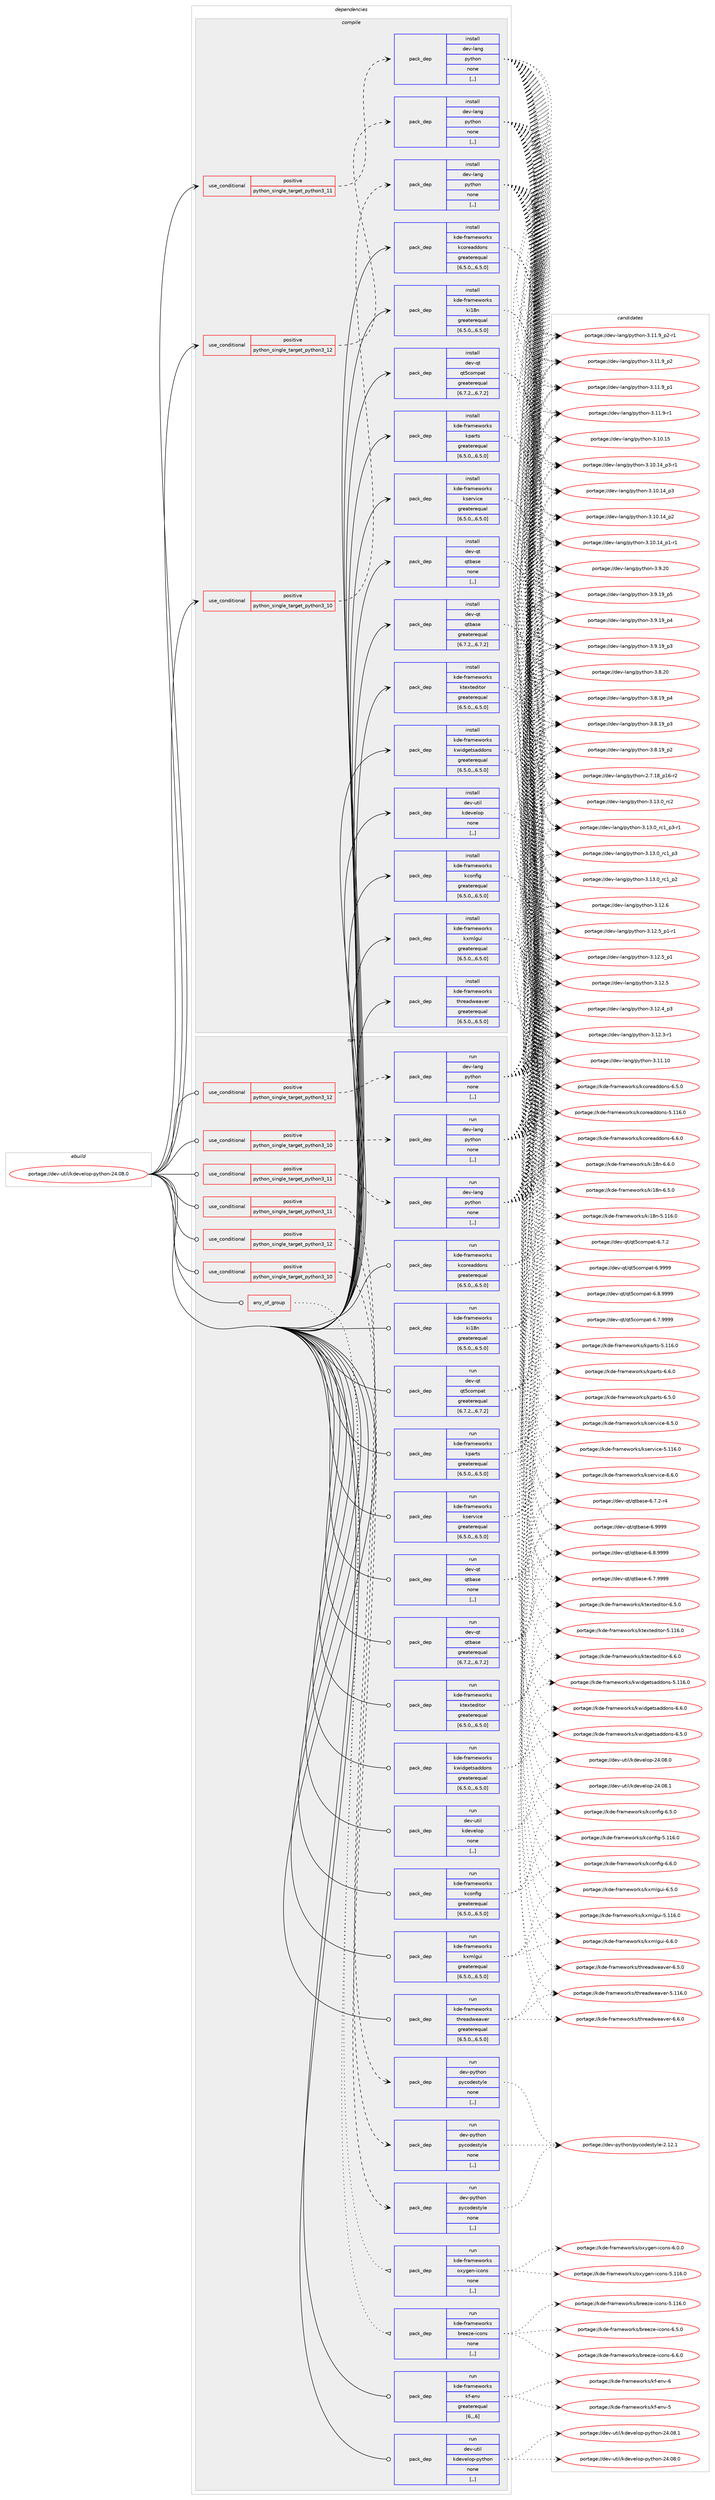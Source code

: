 digraph prolog {

# *************
# Graph options
# *************

newrank=true;
concentrate=true;
compound=true;
graph [rankdir=LR,fontname=Helvetica,fontsize=10,ranksep=1.5];#, ranksep=2.5, nodesep=0.2];
edge  [arrowhead=vee];
node  [fontname=Helvetica,fontsize=10];

# **********
# The ebuild
# **********

subgraph cluster_leftcol {
color=gray;
label=<<i>ebuild</i>>;
id [label="portage://dev-util/kdevelop-python-24.08.0", color=red, width=4, href="../dev-util/kdevelop-python-24.08.0.svg"];
}

# ****************
# The dependencies
# ****************

subgraph cluster_midcol {
color=gray;
label=<<i>dependencies</i>>;
subgraph cluster_compile {
fillcolor="#eeeeee";
style=filled;
label=<<i>compile</i>>;
subgraph cond192278 {
dependency713349 [label=<<TABLE BORDER="0" CELLBORDER="1" CELLSPACING="0" CELLPADDING="4"><TR><TD ROWSPAN="3" CELLPADDING="10">use_conditional</TD></TR><TR><TD>positive</TD></TR><TR><TD>python_single_target_python3_10</TD></TR></TABLE>>, shape=none, color=red];
subgraph pack516052 {
dependency713350 [label=<<TABLE BORDER="0" CELLBORDER="1" CELLSPACING="0" CELLPADDING="4" WIDTH="220"><TR><TD ROWSPAN="6" CELLPADDING="30">pack_dep</TD></TR><TR><TD WIDTH="110">install</TD></TR><TR><TD>dev-lang</TD></TR><TR><TD>python</TD></TR><TR><TD>none</TD></TR><TR><TD>[,,]</TD></TR></TABLE>>, shape=none, color=blue];
}
dependency713349:e -> dependency713350:w [weight=20,style="dashed",arrowhead="vee"];
}
id:e -> dependency713349:w [weight=20,style="solid",arrowhead="vee"];
subgraph cond192279 {
dependency713351 [label=<<TABLE BORDER="0" CELLBORDER="1" CELLSPACING="0" CELLPADDING="4"><TR><TD ROWSPAN="3" CELLPADDING="10">use_conditional</TD></TR><TR><TD>positive</TD></TR><TR><TD>python_single_target_python3_11</TD></TR></TABLE>>, shape=none, color=red];
subgraph pack516053 {
dependency713352 [label=<<TABLE BORDER="0" CELLBORDER="1" CELLSPACING="0" CELLPADDING="4" WIDTH="220"><TR><TD ROWSPAN="6" CELLPADDING="30">pack_dep</TD></TR><TR><TD WIDTH="110">install</TD></TR><TR><TD>dev-lang</TD></TR><TR><TD>python</TD></TR><TR><TD>none</TD></TR><TR><TD>[,,]</TD></TR></TABLE>>, shape=none, color=blue];
}
dependency713351:e -> dependency713352:w [weight=20,style="dashed",arrowhead="vee"];
}
id:e -> dependency713351:w [weight=20,style="solid",arrowhead="vee"];
subgraph cond192280 {
dependency713353 [label=<<TABLE BORDER="0" CELLBORDER="1" CELLSPACING="0" CELLPADDING="4"><TR><TD ROWSPAN="3" CELLPADDING="10">use_conditional</TD></TR><TR><TD>positive</TD></TR><TR><TD>python_single_target_python3_12</TD></TR></TABLE>>, shape=none, color=red];
subgraph pack516054 {
dependency713354 [label=<<TABLE BORDER="0" CELLBORDER="1" CELLSPACING="0" CELLPADDING="4" WIDTH="220"><TR><TD ROWSPAN="6" CELLPADDING="30">pack_dep</TD></TR><TR><TD WIDTH="110">install</TD></TR><TR><TD>dev-lang</TD></TR><TR><TD>python</TD></TR><TR><TD>none</TD></TR><TR><TD>[,,]</TD></TR></TABLE>>, shape=none, color=blue];
}
dependency713353:e -> dependency713354:w [weight=20,style="dashed",arrowhead="vee"];
}
id:e -> dependency713353:w [weight=20,style="solid",arrowhead="vee"];
subgraph pack516055 {
dependency713355 [label=<<TABLE BORDER="0" CELLBORDER="1" CELLSPACING="0" CELLPADDING="4" WIDTH="220"><TR><TD ROWSPAN="6" CELLPADDING="30">pack_dep</TD></TR><TR><TD WIDTH="110">install</TD></TR><TR><TD>dev-qt</TD></TR><TR><TD>qt5compat</TD></TR><TR><TD>greaterequal</TD></TR><TR><TD>[6.7.2,,,6.7.2]</TD></TR></TABLE>>, shape=none, color=blue];
}
id:e -> dependency713355:w [weight=20,style="solid",arrowhead="vee"];
subgraph pack516056 {
dependency713356 [label=<<TABLE BORDER="0" CELLBORDER="1" CELLSPACING="0" CELLPADDING="4" WIDTH="220"><TR><TD ROWSPAN="6" CELLPADDING="30">pack_dep</TD></TR><TR><TD WIDTH="110">install</TD></TR><TR><TD>dev-qt</TD></TR><TR><TD>qtbase</TD></TR><TR><TD>greaterequal</TD></TR><TR><TD>[6.7.2,,,6.7.2]</TD></TR></TABLE>>, shape=none, color=blue];
}
id:e -> dependency713356:w [weight=20,style="solid",arrowhead="vee"];
subgraph pack516057 {
dependency713357 [label=<<TABLE BORDER="0" CELLBORDER="1" CELLSPACING="0" CELLPADDING="4" WIDTH="220"><TR><TD ROWSPAN="6" CELLPADDING="30">pack_dep</TD></TR><TR><TD WIDTH="110">install</TD></TR><TR><TD>dev-qt</TD></TR><TR><TD>qtbase</TD></TR><TR><TD>none</TD></TR><TR><TD>[,,]</TD></TR></TABLE>>, shape=none, color=blue];
}
id:e -> dependency713357:w [weight=20,style="solid",arrowhead="vee"];
subgraph pack516058 {
dependency713358 [label=<<TABLE BORDER="0" CELLBORDER="1" CELLSPACING="0" CELLPADDING="4" WIDTH="220"><TR><TD ROWSPAN="6" CELLPADDING="30">pack_dep</TD></TR><TR><TD WIDTH="110">install</TD></TR><TR><TD>dev-util</TD></TR><TR><TD>kdevelop</TD></TR><TR><TD>none</TD></TR><TR><TD>[,,]</TD></TR></TABLE>>, shape=none, color=blue];
}
id:e -> dependency713358:w [weight=20,style="solid",arrowhead="vee"];
subgraph pack516059 {
dependency713359 [label=<<TABLE BORDER="0" CELLBORDER="1" CELLSPACING="0" CELLPADDING="4" WIDTH="220"><TR><TD ROWSPAN="6" CELLPADDING="30">pack_dep</TD></TR><TR><TD WIDTH="110">install</TD></TR><TR><TD>kde-frameworks</TD></TR><TR><TD>kconfig</TD></TR><TR><TD>greaterequal</TD></TR><TR><TD>[6.5.0,,,6.5.0]</TD></TR></TABLE>>, shape=none, color=blue];
}
id:e -> dependency713359:w [weight=20,style="solid",arrowhead="vee"];
subgraph pack516060 {
dependency713360 [label=<<TABLE BORDER="0" CELLBORDER="1" CELLSPACING="0" CELLPADDING="4" WIDTH="220"><TR><TD ROWSPAN="6" CELLPADDING="30">pack_dep</TD></TR><TR><TD WIDTH="110">install</TD></TR><TR><TD>kde-frameworks</TD></TR><TR><TD>kcoreaddons</TD></TR><TR><TD>greaterequal</TD></TR><TR><TD>[6.5.0,,,6.5.0]</TD></TR></TABLE>>, shape=none, color=blue];
}
id:e -> dependency713360:w [weight=20,style="solid",arrowhead="vee"];
subgraph pack516061 {
dependency713361 [label=<<TABLE BORDER="0" CELLBORDER="1" CELLSPACING="0" CELLPADDING="4" WIDTH="220"><TR><TD ROWSPAN="6" CELLPADDING="30">pack_dep</TD></TR><TR><TD WIDTH="110">install</TD></TR><TR><TD>kde-frameworks</TD></TR><TR><TD>ki18n</TD></TR><TR><TD>greaterequal</TD></TR><TR><TD>[6.5.0,,,6.5.0]</TD></TR></TABLE>>, shape=none, color=blue];
}
id:e -> dependency713361:w [weight=20,style="solid",arrowhead="vee"];
subgraph pack516062 {
dependency713362 [label=<<TABLE BORDER="0" CELLBORDER="1" CELLSPACING="0" CELLPADDING="4" WIDTH="220"><TR><TD ROWSPAN="6" CELLPADDING="30">pack_dep</TD></TR><TR><TD WIDTH="110">install</TD></TR><TR><TD>kde-frameworks</TD></TR><TR><TD>kparts</TD></TR><TR><TD>greaterequal</TD></TR><TR><TD>[6.5.0,,,6.5.0]</TD></TR></TABLE>>, shape=none, color=blue];
}
id:e -> dependency713362:w [weight=20,style="solid",arrowhead="vee"];
subgraph pack516063 {
dependency713363 [label=<<TABLE BORDER="0" CELLBORDER="1" CELLSPACING="0" CELLPADDING="4" WIDTH="220"><TR><TD ROWSPAN="6" CELLPADDING="30">pack_dep</TD></TR><TR><TD WIDTH="110">install</TD></TR><TR><TD>kde-frameworks</TD></TR><TR><TD>kservice</TD></TR><TR><TD>greaterequal</TD></TR><TR><TD>[6.5.0,,,6.5.0]</TD></TR></TABLE>>, shape=none, color=blue];
}
id:e -> dependency713363:w [weight=20,style="solid",arrowhead="vee"];
subgraph pack516064 {
dependency713364 [label=<<TABLE BORDER="0" CELLBORDER="1" CELLSPACING="0" CELLPADDING="4" WIDTH="220"><TR><TD ROWSPAN="6" CELLPADDING="30">pack_dep</TD></TR><TR><TD WIDTH="110">install</TD></TR><TR><TD>kde-frameworks</TD></TR><TR><TD>ktexteditor</TD></TR><TR><TD>greaterequal</TD></TR><TR><TD>[6.5.0,,,6.5.0]</TD></TR></TABLE>>, shape=none, color=blue];
}
id:e -> dependency713364:w [weight=20,style="solid",arrowhead="vee"];
subgraph pack516065 {
dependency713365 [label=<<TABLE BORDER="0" CELLBORDER="1" CELLSPACING="0" CELLPADDING="4" WIDTH="220"><TR><TD ROWSPAN="6" CELLPADDING="30">pack_dep</TD></TR><TR><TD WIDTH="110">install</TD></TR><TR><TD>kde-frameworks</TD></TR><TR><TD>kwidgetsaddons</TD></TR><TR><TD>greaterequal</TD></TR><TR><TD>[6.5.0,,,6.5.0]</TD></TR></TABLE>>, shape=none, color=blue];
}
id:e -> dependency713365:w [weight=20,style="solid",arrowhead="vee"];
subgraph pack516066 {
dependency713366 [label=<<TABLE BORDER="0" CELLBORDER="1" CELLSPACING="0" CELLPADDING="4" WIDTH="220"><TR><TD ROWSPAN="6" CELLPADDING="30">pack_dep</TD></TR><TR><TD WIDTH="110">install</TD></TR><TR><TD>kde-frameworks</TD></TR><TR><TD>kxmlgui</TD></TR><TR><TD>greaterequal</TD></TR><TR><TD>[6.5.0,,,6.5.0]</TD></TR></TABLE>>, shape=none, color=blue];
}
id:e -> dependency713366:w [weight=20,style="solid",arrowhead="vee"];
subgraph pack516067 {
dependency713367 [label=<<TABLE BORDER="0" CELLBORDER="1" CELLSPACING="0" CELLPADDING="4" WIDTH="220"><TR><TD ROWSPAN="6" CELLPADDING="30">pack_dep</TD></TR><TR><TD WIDTH="110">install</TD></TR><TR><TD>kde-frameworks</TD></TR><TR><TD>threadweaver</TD></TR><TR><TD>greaterequal</TD></TR><TR><TD>[6.5.0,,,6.5.0]</TD></TR></TABLE>>, shape=none, color=blue];
}
id:e -> dependency713367:w [weight=20,style="solid",arrowhead="vee"];
}
subgraph cluster_compileandrun {
fillcolor="#eeeeee";
style=filled;
label=<<i>compile and run</i>>;
}
subgraph cluster_run {
fillcolor="#eeeeee";
style=filled;
label=<<i>run</i>>;
subgraph any4638 {
dependency713368 [label=<<TABLE BORDER="0" CELLBORDER="1" CELLSPACING="0" CELLPADDING="4"><TR><TD CELLPADDING="10">any_of_group</TD></TR></TABLE>>, shape=none, color=red];subgraph pack516068 {
dependency713369 [label=<<TABLE BORDER="0" CELLBORDER="1" CELLSPACING="0" CELLPADDING="4" WIDTH="220"><TR><TD ROWSPAN="6" CELLPADDING="30">pack_dep</TD></TR><TR><TD WIDTH="110">run</TD></TR><TR><TD>kde-frameworks</TD></TR><TR><TD>breeze-icons</TD></TR><TR><TD>none</TD></TR><TR><TD>[,,]</TD></TR></TABLE>>, shape=none, color=blue];
}
dependency713368:e -> dependency713369:w [weight=20,style="dotted",arrowhead="oinv"];
subgraph pack516069 {
dependency713370 [label=<<TABLE BORDER="0" CELLBORDER="1" CELLSPACING="0" CELLPADDING="4" WIDTH="220"><TR><TD ROWSPAN="6" CELLPADDING="30">pack_dep</TD></TR><TR><TD WIDTH="110">run</TD></TR><TR><TD>kde-frameworks</TD></TR><TR><TD>oxygen-icons</TD></TR><TR><TD>none</TD></TR><TR><TD>[,,]</TD></TR></TABLE>>, shape=none, color=blue];
}
dependency713368:e -> dependency713370:w [weight=20,style="dotted",arrowhead="oinv"];
}
id:e -> dependency713368:w [weight=20,style="solid",arrowhead="odot"];
subgraph cond192281 {
dependency713371 [label=<<TABLE BORDER="0" CELLBORDER="1" CELLSPACING="0" CELLPADDING="4"><TR><TD ROWSPAN="3" CELLPADDING="10">use_conditional</TD></TR><TR><TD>positive</TD></TR><TR><TD>python_single_target_python3_10</TD></TR></TABLE>>, shape=none, color=red];
subgraph pack516070 {
dependency713372 [label=<<TABLE BORDER="0" CELLBORDER="1" CELLSPACING="0" CELLPADDING="4" WIDTH="220"><TR><TD ROWSPAN="6" CELLPADDING="30">pack_dep</TD></TR><TR><TD WIDTH="110">run</TD></TR><TR><TD>dev-lang</TD></TR><TR><TD>python</TD></TR><TR><TD>none</TD></TR><TR><TD>[,,]</TD></TR></TABLE>>, shape=none, color=blue];
}
dependency713371:e -> dependency713372:w [weight=20,style="dashed",arrowhead="vee"];
}
id:e -> dependency713371:w [weight=20,style="solid",arrowhead="odot"];
subgraph cond192282 {
dependency713373 [label=<<TABLE BORDER="0" CELLBORDER="1" CELLSPACING="0" CELLPADDING="4"><TR><TD ROWSPAN="3" CELLPADDING="10">use_conditional</TD></TR><TR><TD>positive</TD></TR><TR><TD>python_single_target_python3_10</TD></TR></TABLE>>, shape=none, color=red];
subgraph pack516071 {
dependency713374 [label=<<TABLE BORDER="0" CELLBORDER="1" CELLSPACING="0" CELLPADDING="4" WIDTH="220"><TR><TD ROWSPAN="6" CELLPADDING="30">pack_dep</TD></TR><TR><TD WIDTH="110">run</TD></TR><TR><TD>dev-python</TD></TR><TR><TD>pycodestyle</TD></TR><TR><TD>none</TD></TR><TR><TD>[,,]</TD></TR></TABLE>>, shape=none, color=blue];
}
dependency713373:e -> dependency713374:w [weight=20,style="dashed",arrowhead="vee"];
}
id:e -> dependency713373:w [weight=20,style="solid",arrowhead="odot"];
subgraph cond192283 {
dependency713375 [label=<<TABLE BORDER="0" CELLBORDER="1" CELLSPACING="0" CELLPADDING="4"><TR><TD ROWSPAN="3" CELLPADDING="10">use_conditional</TD></TR><TR><TD>positive</TD></TR><TR><TD>python_single_target_python3_11</TD></TR></TABLE>>, shape=none, color=red];
subgraph pack516072 {
dependency713376 [label=<<TABLE BORDER="0" CELLBORDER="1" CELLSPACING="0" CELLPADDING="4" WIDTH="220"><TR><TD ROWSPAN="6" CELLPADDING="30">pack_dep</TD></TR><TR><TD WIDTH="110">run</TD></TR><TR><TD>dev-lang</TD></TR><TR><TD>python</TD></TR><TR><TD>none</TD></TR><TR><TD>[,,]</TD></TR></TABLE>>, shape=none, color=blue];
}
dependency713375:e -> dependency713376:w [weight=20,style="dashed",arrowhead="vee"];
}
id:e -> dependency713375:w [weight=20,style="solid",arrowhead="odot"];
subgraph cond192284 {
dependency713377 [label=<<TABLE BORDER="0" CELLBORDER="1" CELLSPACING="0" CELLPADDING="4"><TR><TD ROWSPAN="3" CELLPADDING="10">use_conditional</TD></TR><TR><TD>positive</TD></TR><TR><TD>python_single_target_python3_11</TD></TR></TABLE>>, shape=none, color=red];
subgraph pack516073 {
dependency713378 [label=<<TABLE BORDER="0" CELLBORDER="1" CELLSPACING="0" CELLPADDING="4" WIDTH="220"><TR><TD ROWSPAN="6" CELLPADDING="30">pack_dep</TD></TR><TR><TD WIDTH="110">run</TD></TR><TR><TD>dev-python</TD></TR><TR><TD>pycodestyle</TD></TR><TR><TD>none</TD></TR><TR><TD>[,,]</TD></TR></TABLE>>, shape=none, color=blue];
}
dependency713377:e -> dependency713378:w [weight=20,style="dashed",arrowhead="vee"];
}
id:e -> dependency713377:w [weight=20,style="solid",arrowhead="odot"];
subgraph cond192285 {
dependency713379 [label=<<TABLE BORDER="0" CELLBORDER="1" CELLSPACING="0" CELLPADDING="4"><TR><TD ROWSPAN="3" CELLPADDING="10">use_conditional</TD></TR><TR><TD>positive</TD></TR><TR><TD>python_single_target_python3_12</TD></TR></TABLE>>, shape=none, color=red];
subgraph pack516074 {
dependency713380 [label=<<TABLE BORDER="0" CELLBORDER="1" CELLSPACING="0" CELLPADDING="4" WIDTH="220"><TR><TD ROWSPAN="6" CELLPADDING="30">pack_dep</TD></TR><TR><TD WIDTH="110">run</TD></TR><TR><TD>dev-lang</TD></TR><TR><TD>python</TD></TR><TR><TD>none</TD></TR><TR><TD>[,,]</TD></TR></TABLE>>, shape=none, color=blue];
}
dependency713379:e -> dependency713380:w [weight=20,style="dashed",arrowhead="vee"];
}
id:e -> dependency713379:w [weight=20,style="solid",arrowhead="odot"];
subgraph cond192286 {
dependency713381 [label=<<TABLE BORDER="0" CELLBORDER="1" CELLSPACING="0" CELLPADDING="4"><TR><TD ROWSPAN="3" CELLPADDING="10">use_conditional</TD></TR><TR><TD>positive</TD></TR><TR><TD>python_single_target_python3_12</TD></TR></TABLE>>, shape=none, color=red];
subgraph pack516075 {
dependency713382 [label=<<TABLE BORDER="0" CELLBORDER="1" CELLSPACING="0" CELLPADDING="4" WIDTH="220"><TR><TD ROWSPAN="6" CELLPADDING="30">pack_dep</TD></TR><TR><TD WIDTH="110">run</TD></TR><TR><TD>dev-python</TD></TR><TR><TD>pycodestyle</TD></TR><TR><TD>none</TD></TR><TR><TD>[,,]</TD></TR></TABLE>>, shape=none, color=blue];
}
dependency713381:e -> dependency713382:w [weight=20,style="dashed",arrowhead="vee"];
}
id:e -> dependency713381:w [weight=20,style="solid",arrowhead="odot"];
subgraph pack516076 {
dependency713383 [label=<<TABLE BORDER="0" CELLBORDER="1" CELLSPACING="0" CELLPADDING="4" WIDTH="220"><TR><TD ROWSPAN="6" CELLPADDING="30">pack_dep</TD></TR><TR><TD WIDTH="110">run</TD></TR><TR><TD>dev-qt</TD></TR><TR><TD>qt5compat</TD></TR><TR><TD>greaterequal</TD></TR><TR><TD>[6.7.2,,,6.7.2]</TD></TR></TABLE>>, shape=none, color=blue];
}
id:e -> dependency713383:w [weight=20,style="solid",arrowhead="odot"];
subgraph pack516077 {
dependency713384 [label=<<TABLE BORDER="0" CELLBORDER="1" CELLSPACING="0" CELLPADDING="4" WIDTH="220"><TR><TD ROWSPAN="6" CELLPADDING="30">pack_dep</TD></TR><TR><TD WIDTH="110">run</TD></TR><TR><TD>dev-qt</TD></TR><TR><TD>qtbase</TD></TR><TR><TD>greaterequal</TD></TR><TR><TD>[6.7.2,,,6.7.2]</TD></TR></TABLE>>, shape=none, color=blue];
}
id:e -> dependency713384:w [weight=20,style="solid",arrowhead="odot"];
subgraph pack516078 {
dependency713385 [label=<<TABLE BORDER="0" CELLBORDER="1" CELLSPACING="0" CELLPADDING="4" WIDTH="220"><TR><TD ROWSPAN="6" CELLPADDING="30">pack_dep</TD></TR><TR><TD WIDTH="110">run</TD></TR><TR><TD>dev-qt</TD></TR><TR><TD>qtbase</TD></TR><TR><TD>none</TD></TR><TR><TD>[,,]</TD></TR></TABLE>>, shape=none, color=blue];
}
id:e -> dependency713385:w [weight=20,style="solid",arrowhead="odot"];
subgraph pack516079 {
dependency713386 [label=<<TABLE BORDER="0" CELLBORDER="1" CELLSPACING="0" CELLPADDING="4" WIDTH="220"><TR><TD ROWSPAN="6" CELLPADDING="30">pack_dep</TD></TR><TR><TD WIDTH="110">run</TD></TR><TR><TD>dev-util</TD></TR><TR><TD>kdevelop</TD></TR><TR><TD>none</TD></TR><TR><TD>[,,]</TD></TR></TABLE>>, shape=none, color=blue];
}
id:e -> dependency713386:w [weight=20,style="solid",arrowhead="odot"];
subgraph pack516080 {
dependency713387 [label=<<TABLE BORDER="0" CELLBORDER="1" CELLSPACING="0" CELLPADDING="4" WIDTH="220"><TR><TD ROWSPAN="6" CELLPADDING="30">pack_dep</TD></TR><TR><TD WIDTH="110">run</TD></TR><TR><TD>kde-frameworks</TD></TR><TR><TD>kconfig</TD></TR><TR><TD>greaterequal</TD></TR><TR><TD>[6.5.0,,,6.5.0]</TD></TR></TABLE>>, shape=none, color=blue];
}
id:e -> dependency713387:w [weight=20,style="solid",arrowhead="odot"];
subgraph pack516081 {
dependency713388 [label=<<TABLE BORDER="0" CELLBORDER="1" CELLSPACING="0" CELLPADDING="4" WIDTH="220"><TR><TD ROWSPAN="6" CELLPADDING="30">pack_dep</TD></TR><TR><TD WIDTH="110">run</TD></TR><TR><TD>kde-frameworks</TD></TR><TR><TD>kcoreaddons</TD></TR><TR><TD>greaterequal</TD></TR><TR><TD>[6.5.0,,,6.5.0]</TD></TR></TABLE>>, shape=none, color=blue];
}
id:e -> dependency713388:w [weight=20,style="solid",arrowhead="odot"];
subgraph pack516082 {
dependency713389 [label=<<TABLE BORDER="0" CELLBORDER="1" CELLSPACING="0" CELLPADDING="4" WIDTH="220"><TR><TD ROWSPAN="6" CELLPADDING="30">pack_dep</TD></TR><TR><TD WIDTH="110">run</TD></TR><TR><TD>kde-frameworks</TD></TR><TR><TD>kf-env</TD></TR><TR><TD>greaterequal</TD></TR><TR><TD>[6,,,6]</TD></TR></TABLE>>, shape=none, color=blue];
}
id:e -> dependency713389:w [weight=20,style="solid",arrowhead="odot"];
subgraph pack516083 {
dependency713390 [label=<<TABLE BORDER="0" CELLBORDER="1" CELLSPACING="0" CELLPADDING="4" WIDTH="220"><TR><TD ROWSPAN="6" CELLPADDING="30">pack_dep</TD></TR><TR><TD WIDTH="110">run</TD></TR><TR><TD>kde-frameworks</TD></TR><TR><TD>ki18n</TD></TR><TR><TD>greaterequal</TD></TR><TR><TD>[6.5.0,,,6.5.0]</TD></TR></TABLE>>, shape=none, color=blue];
}
id:e -> dependency713390:w [weight=20,style="solid",arrowhead="odot"];
subgraph pack516084 {
dependency713391 [label=<<TABLE BORDER="0" CELLBORDER="1" CELLSPACING="0" CELLPADDING="4" WIDTH="220"><TR><TD ROWSPAN="6" CELLPADDING="30">pack_dep</TD></TR><TR><TD WIDTH="110">run</TD></TR><TR><TD>kde-frameworks</TD></TR><TR><TD>kparts</TD></TR><TR><TD>greaterequal</TD></TR><TR><TD>[6.5.0,,,6.5.0]</TD></TR></TABLE>>, shape=none, color=blue];
}
id:e -> dependency713391:w [weight=20,style="solid",arrowhead="odot"];
subgraph pack516085 {
dependency713392 [label=<<TABLE BORDER="0" CELLBORDER="1" CELLSPACING="0" CELLPADDING="4" WIDTH="220"><TR><TD ROWSPAN="6" CELLPADDING="30">pack_dep</TD></TR><TR><TD WIDTH="110">run</TD></TR><TR><TD>kde-frameworks</TD></TR><TR><TD>kservice</TD></TR><TR><TD>greaterequal</TD></TR><TR><TD>[6.5.0,,,6.5.0]</TD></TR></TABLE>>, shape=none, color=blue];
}
id:e -> dependency713392:w [weight=20,style="solid",arrowhead="odot"];
subgraph pack516086 {
dependency713393 [label=<<TABLE BORDER="0" CELLBORDER="1" CELLSPACING="0" CELLPADDING="4" WIDTH="220"><TR><TD ROWSPAN="6" CELLPADDING="30">pack_dep</TD></TR><TR><TD WIDTH="110">run</TD></TR><TR><TD>kde-frameworks</TD></TR><TR><TD>ktexteditor</TD></TR><TR><TD>greaterequal</TD></TR><TR><TD>[6.5.0,,,6.5.0]</TD></TR></TABLE>>, shape=none, color=blue];
}
id:e -> dependency713393:w [weight=20,style="solid",arrowhead="odot"];
subgraph pack516087 {
dependency713394 [label=<<TABLE BORDER="0" CELLBORDER="1" CELLSPACING="0" CELLPADDING="4" WIDTH="220"><TR><TD ROWSPAN="6" CELLPADDING="30">pack_dep</TD></TR><TR><TD WIDTH="110">run</TD></TR><TR><TD>kde-frameworks</TD></TR><TR><TD>kwidgetsaddons</TD></TR><TR><TD>greaterequal</TD></TR><TR><TD>[6.5.0,,,6.5.0]</TD></TR></TABLE>>, shape=none, color=blue];
}
id:e -> dependency713394:w [weight=20,style="solid",arrowhead="odot"];
subgraph pack516088 {
dependency713395 [label=<<TABLE BORDER="0" CELLBORDER="1" CELLSPACING="0" CELLPADDING="4" WIDTH="220"><TR><TD ROWSPAN="6" CELLPADDING="30">pack_dep</TD></TR><TR><TD WIDTH="110">run</TD></TR><TR><TD>kde-frameworks</TD></TR><TR><TD>kxmlgui</TD></TR><TR><TD>greaterequal</TD></TR><TR><TD>[6.5.0,,,6.5.0]</TD></TR></TABLE>>, shape=none, color=blue];
}
id:e -> dependency713395:w [weight=20,style="solid",arrowhead="odot"];
subgraph pack516089 {
dependency713396 [label=<<TABLE BORDER="0" CELLBORDER="1" CELLSPACING="0" CELLPADDING="4" WIDTH="220"><TR><TD ROWSPAN="6" CELLPADDING="30">pack_dep</TD></TR><TR><TD WIDTH="110">run</TD></TR><TR><TD>kde-frameworks</TD></TR><TR><TD>threadweaver</TD></TR><TR><TD>greaterequal</TD></TR><TR><TD>[6.5.0,,,6.5.0]</TD></TR></TABLE>>, shape=none, color=blue];
}
id:e -> dependency713396:w [weight=20,style="solid",arrowhead="odot"];
subgraph pack516090 {
dependency713397 [label=<<TABLE BORDER="0" CELLBORDER="1" CELLSPACING="0" CELLPADDING="4" WIDTH="220"><TR><TD ROWSPAN="6" CELLPADDING="30">pack_dep</TD></TR><TR><TD WIDTH="110">run</TD></TR><TR><TD>dev-util</TD></TR><TR><TD>kdevelop-python</TD></TR><TR><TD>none</TD></TR><TR><TD>[,,]</TD></TR></TABLE>>, shape=none, color=blue];
}
id:e -> dependency713397:w [weight=20,style="solid",arrowhead="odot"];
}
}

# **************
# The candidates
# **************

subgraph cluster_choices {
rank=same;
color=gray;
label=<<i>candidates</i>>;

subgraph choice516052 {
color=black;
nodesep=1;
choice10010111845108971101034711212111610411111045514649514648951149950 [label="portage://dev-lang/python-3.13.0_rc2", color=red, width=4,href="../dev-lang/python-3.13.0_rc2.svg"];
choice1001011184510897110103471121211161041111104551464951464895114994995112514511449 [label="portage://dev-lang/python-3.13.0_rc1_p3-r1", color=red, width=4,href="../dev-lang/python-3.13.0_rc1_p3-r1.svg"];
choice100101118451089711010347112121116104111110455146495146489511499499511251 [label="portage://dev-lang/python-3.13.0_rc1_p3", color=red, width=4,href="../dev-lang/python-3.13.0_rc1_p3.svg"];
choice100101118451089711010347112121116104111110455146495146489511499499511250 [label="portage://dev-lang/python-3.13.0_rc1_p2", color=red, width=4,href="../dev-lang/python-3.13.0_rc1_p2.svg"];
choice10010111845108971101034711212111610411111045514649504654 [label="portage://dev-lang/python-3.12.6", color=red, width=4,href="../dev-lang/python-3.12.6.svg"];
choice1001011184510897110103471121211161041111104551464950465395112494511449 [label="portage://dev-lang/python-3.12.5_p1-r1", color=red, width=4,href="../dev-lang/python-3.12.5_p1-r1.svg"];
choice100101118451089711010347112121116104111110455146495046539511249 [label="portage://dev-lang/python-3.12.5_p1", color=red, width=4,href="../dev-lang/python-3.12.5_p1.svg"];
choice10010111845108971101034711212111610411111045514649504653 [label="portage://dev-lang/python-3.12.5", color=red, width=4,href="../dev-lang/python-3.12.5.svg"];
choice100101118451089711010347112121116104111110455146495046529511251 [label="portage://dev-lang/python-3.12.4_p3", color=red, width=4,href="../dev-lang/python-3.12.4_p3.svg"];
choice100101118451089711010347112121116104111110455146495046514511449 [label="portage://dev-lang/python-3.12.3-r1", color=red, width=4,href="../dev-lang/python-3.12.3-r1.svg"];
choice1001011184510897110103471121211161041111104551464949464948 [label="portage://dev-lang/python-3.11.10", color=red, width=4,href="../dev-lang/python-3.11.10.svg"];
choice1001011184510897110103471121211161041111104551464949465795112504511449 [label="portage://dev-lang/python-3.11.9_p2-r1", color=red, width=4,href="../dev-lang/python-3.11.9_p2-r1.svg"];
choice100101118451089711010347112121116104111110455146494946579511250 [label="portage://dev-lang/python-3.11.9_p2", color=red, width=4,href="../dev-lang/python-3.11.9_p2.svg"];
choice100101118451089711010347112121116104111110455146494946579511249 [label="portage://dev-lang/python-3.11.9_p1", color=red, width=4,href="../dev-lang/python-3.11.9_p1.svg"];
choice100101118451089711010347112121116104111110455146494946574511449 [label="portage://dev-lang/python-3.11.9-r1", color=red, width=4,href="../dev-lang/python-3.11.9-r1.svg"];
choice1001011184510897110103471121211161041111104551464948464953 [label="portage://dev-lang/python-3.10.15", color=red, width=4,href="../dev-lang/python-3.10.15.svg"];
choice100101118451089711010347112121116104111110455146494846495295112514511449 [label="portage://dev-lang/python-3.10.14_p3-r1", color=red, width=4,href="../dev-lang/python-3.10.14_p3-r1.svg"];
choice10010111845108971101034711212111610411111045514649484649529511251 [label="portage://dev-lang/python-3.10.14_p3", color=red, width=4,href="../dev-lang/python-3.10.14_p3.svg"];
choice10010111845108971101034711212111610411111045514649484649529511250 [label="portage://dev-lang/python-3.10.14_p2", color=red, width=4,href="../dev-lang/python-3.10.14_p2.svg"];
choice100101118451089711010347112121116104111110455146494846495295112494511449 [label="portage://dev-lang/python-3.10.14_p1-r1", color=red, width=4,href="../dev-lang/python-3.10.14_p1-r1.svg"];
choice10010111845108971101034711212111610411111045514657465048 [label="portage://dev-lang/python-3.9.20", color=red, width=4,href="../dev-lang/python-3.9.20.svg"];
choice100101118451089711010347112121116104111110455146574649579511253 [label="portage://dev-lang/python-3.9.19_p5", color=red, width=4,href="../dev-lang/python-3.9.19_p5.svg"];
choice100101118451089711010347112121116104111110455146574649579511252 [label="portage://dev-lang/python-3.9.19_p4", color=red, width=4,href="../dev-lang/python-3.9.19_p4.svg"];
choice100101118451089711010347112121116104111110455146574649579511251 [label="portage://dev-lang/python-3.9.19_p3", color=red, width=4,href="../dev-lang/python-3.9.19_p3.svg"];
choice10010111845108971101034711212111610411111045514656465048 [label="portage://dev-lang/python-3.8.20", color=red, width=4,href="../dev-lang/python-3.8.20.svg"];
choice100101118451089711010347112121116104111110455146564649579511252 [label="portage://dev-lang/python-3.8.19_p4", color=red, width=4,href="../dev-lang/python-3.8.19_p4.svg"];
choice100101118451089711010347112121116104111110455146564649579511251 [label="portage://dev-lang/python-3.8.19_p3", color=red, width=4,href="../dev-lang/python-3.8.19_p3.svg"];
choice100101118451089711010347112121116104111110455146564649579511250 [label="portage://dev-lang/python-3.8.19_p2", color=red, width=4,href="../dev-lang/python-3.8.19_p2.svg"];
choice100101118451089711010347112121116104111110455046554649569511249544511450 [label="portage://dev-lang/python-2.7.18_p16-r2", color=red, width=4,href="../dev-lang/python-2.7.18_p16-r2.svg"];
dependency713350:e -> choice10010111845108971101034711212111610411111045514649514648951149950:w [style=dotted,weight="100"];
dependency713350:e -> choice1001011184510897110103471121211161041111104551464951464895114994995112514511449:w [style=dotted,weight="100"];
dependency713350:e -> choice100101118451089711010347112121116104111110455146495146489511499499511251:w [style=dotted,weight="100"];
dependency713350:e -> choice100101118451089711010347112121116104111110455146495146489511499499511250:w [style=dotted,weight="100"];
dependency713350:e -> choice10010111845108971101034711212111610411111045514649504654:w [style=dotted,weight="100"];
dependency713350:e -> choice1001011184510897110103471121211161041111104551464950465395112494511449:w [style=dotted,weight="100"];
dependency713350:e -> choice100101118451089711010347112121116104111110455146495046539511249:w [style=dotted,weight="100"];
dependency713350:e -> choice10010111845108971101034711212111610411111045514649504653:w [style=dotted,weight="100"];
dependency713350:e -> choice100101118451089711010347112121116104111110455146495046529511251:w [style=dotted,weight="100"];
dependency713350:e -> choice100101118451089711010347112121116104111110455146495046514511449:w [style=dotted,weight="100"];
dependency713350:e -> choice1001011184510897110103471121211161041111104551464949464948:w [style=dotted,weight="100"];
dependency713350:e -> choice1001011184510897110103471121211161041111104551464949465795112504511449:w [style=dotted,weight="100"];
dependency713350:e -> choice100101118451089711010347112121116104111110455146494946579511250:w [style=dotted,weight="100"];
dependency713350:e -> choice100101118451089711010347112121116104111110455146494946579511249:w [style=dotted,weight="100"];
dependency713350:e -> choice100101118451089711010347112121116104111110455146494946574511449:w [style=dotted,weight="100"];
dependency713350:e -> choice1001011184510897110103471121211161041111104551464948464953:w [style=dotted,weight="100"];
dependency713350:e -> choice100101118451089711010347112121116104111110455146494846495295112514511449:w [style=dotted,weight="100"];
dependency713350:e -> choice10010111845108971101034711212111610411111045514649484649529511251:w [style=dotted,weight="100"];
dependency713350:e -> choice10010111845108971101034711212111610411111045514649484649529511250:w [style=dotted,weight="100"];
dependency713350:e -> choice100101118451089711010347112121116104111110455146494846495295112494511449:w [style=dotted,weight="100"];
dependency713350:e -> choice10010111845108971101034711212111610411111045514657465048:w [style=dotted,weight="100"];
dependency713350:e -> choice100101118451089711010347112121116104111110455146574649579511253:w [style=dotted,weight="100"];
dependency713350:e -> choice100101118451089711010347112121116104111110455146574649579511252:w [style=dotted,weight="100"];
dependency713350:e -> choice100101118451089711010347112121116104111110455146574649579511251:w [style=dotted,weight="100"];
dependency713350:e -> choice10010111845108971101034711212111610411111045514656465048:w [style=dotted,weight="100"];
dependency713350:e -> choice100101118451089711010347112121116104111110455146564649579511252:w [style=dotted,weight="100"];
dependency713350:e -> choice100101118451089711010347112121116104111110455146564649579511251:w [style=dotted,weight="100"];
dependency713350:e -> choice100101118451089711010347112121116104111110455146564649579511250:w [style=dotted,weight="100"];
dependency713350:e -> choice100101118451089711010347112121116104111110455046554649569511249544511450:w [style=dotted,weight="100"];
}
subgraph choice516053 {
color=black;
nodesep=1;
choice10010111845108971101034711212111610411111045514649514648951149950 [label="portage://dev-lang/python-3.13.0_rc2", color=red, width=4,href="../dev-lang/python-3.13.0_rc2.svg"];
choice1001011184510897110103471121211161041111104551464951464895114994995112514511449 [label="portage://dev-lang/python-3.13.0_rc1_p3-r1", color=red, width=4,href="../dev-lang/python-3.13.0_rc1_p3-r1.svg"];
choice100101118451089711010347112121116104111110455146495146489511499499511251 [label="portage://dev-lang/python-3.13.0_rc1_p3", color=red, width=4,href="../dev-lang/python-3.13.0_rc1_p3.svg"];
choice100101118451089711010347112121116104111110455146495146489511499499511250 [label="portage://dev-lang/python-3.13.0_rc1_p2", color=red, width=4,href="../dev-lang/python-3.13.0_rc1_p2.svg"];
choice10010111845108971101034711212111610411111045514649504654 [label="portage://dev-lang/python-3.12.6", color=red, width=4,href="../dev-lang/python-3.12.6.svg"];
choice1001011184510897110103471121211161041111104551464950465395112494511449 [label="portage://dev-lang/python-3.12.5_p1-r1", color=red, width=4,href="../dev-lang/python-3.12.5_p1-r1.svg"];
choice100101118451089711010347112121116104111110455146495046539511249 [label="portage://dev-lang/python-3.12.5_p1", color=red, width=4,href="../dev-lang/python-3.12.5_p1.svg"];
choice10010111845108971101034711212111610411111045514649504653 [label="portage://dev-lang/python-3.12.5", color=red, width=4,href="../dev-lang/python-3.12.5.svg"];
choice100101118451089711010347112121116104111110455146495046529511251 [label="portage://dev-lang/python-3.12.4_p3", color=red, width=4,href="../dev-lang/python-3.12.4_p3.svg"];
choice100101118451089711010347112121116104111110455146495046514511449 [label="portage://dev-lang/python-3.12.3-r1", color=red, width=4,href="../dev-lang/python-3.12.3-r1.svg"];
choice1001011184510897110103471121211161041111104551464949464948 [label="portage://dev-lang/python-3.11.10", color=red, width=4,href="../dev-lang/python-3.11.10.svg"];
choice1001011184510897110103471121211161041111104551464949465795112504511449 [label="portage://dev-lang/python-3.11.9_p2-r1", color=red, width=4,href="../dev-lang/python-3.11.9_p2-r1.svg"];
choice100101118451089711010347112121116104111110455146494946579511250 [label="portage://dev-lang/python-3.11.9_p2", color=red, width=4,href="../dev-lang/python-3.11.9_p2.svg"];
choice100101118451089711010347112121116104111110455146494946579511249 [label="portage://dev-lang/python-3.11.9_p1", color=red, width=4,href="../dev-lang/python-3.11.9_p1.svg"];
choice100101118451089711010347112121116104111110455146494946574511449 [label="portage://dev-lang/python-3.11.9-r1", color=red, width=4,href="../dev-lang/python-3.11.9-r1.svg"];
choice1001011184510897110103471121211161041111104551464948464953 [label="portage://dev-lang/python-3.10.15", color=red, width=4,href="../dev-lang/python-3.10.15.svg"];
choice100101118451089711010347112121116104111110455146494846495295112514511449 [label="portage://dev-lang/python-3.10.14_p3-r1", color=red, width=4,href="../dev-lang/python-3.10.14_p3-r1.svg"];
choice10010111845108971101034711212111610411111045514649484649529511251 [label="portage://dev-lang/python-3.10.14_p3", color=red, width=4,href="../dev-lang/python-3.10.14_p3.svg"];
choice10010111845108971101034711212111610411111045514649484649529511250 [label="portage://dev-lang/python-3.10.14_p2", color=red, width=4,href="../dev-lang/python-3.10.14_p2.svg"];
choice100101118451089711010347112121116104111110455146494846495295112494511449 [label="portage://dev-lang/python-3.10.14_p1-r1", color=red, width=4,href="../dev-lang/python-3.10.14_p1-r1.svg"];
choice10010111845108971101034711212111610411111045514657465048 [label="portage://dev-lang/python-3.9.20", color=red, width=4,href="../dev-lang/python-3.9.20.svg"];
choice100101118451089711010347112121116104111110455146574649579511253 [label="portage://dev-lang/python-3.9.19_p5", color=red, width=4,href="../dev-lang/python-3.9.19_p5.svg"];
choice100101118451089711010347112121116104111110455146574649579511252 [label="portage://dev-lang/python-3.9.19_p4", color=red, width=4,href="../dev-lang/python-3.9.19_p4.svg"];
choice100101118451089711010347112121116104111110455146574649579511251 [label="portage://dev-lang/python-3.9.19_p3", color=red, width=4,href="../dev-lang/python-3.9.19_p3.svg"];
choice10010111845108971101034711212111610411111045514656465048 [label="portage://dev-lang/python-3.8.20", color=red, width=4,href="../dev-lang/python-3.8.20.svg"];
choice100101118451089711010347112121116104111110455146564649579511252 [label="portage://dev-lang/python-3.8.19_p4", color=red, width=4,href="../dev-lang/python-3.8.19_p4.svg"];
choice100101118451089711010347112121116104111110455146564649579511251 [label="portage://dev-lang/python-3.8.19_p3", color=red, width=4,href="../dev-lang/python-3.8.19_p3.svg"];
choice100101118451089711010347112121116104111110455146564649579511250 [label="portage://dev-lang/python-3.8.19_p2", color=red, width=4,href="../dev-lang/python-3.8.19_p2.svg"];
choice100101118451089711010347112121116104111110455046554649569511249544511450 [label="portage://dev-lang/python-2.7.18_p16-r2", color=red, width=4,href="../dev-lang/python-2.7.18_p16-r2.svg"];
dependency713352:e -> choice10010111845108971101034711212111610411111045514649514648951149950:w [style=dotted,weight="100"];
dependency713352:e -> choice1001011184510897110103471121211161041111104551464951464895114994995112514511449:w [style=dotted,weight="100"];
dependency713352:e -> choice100101118451089711010347112121116104111110455146495146489511499499511251:w [style=dotted,weight="100"];
dependency713352:e -> choice100101118451089711010347112121116104111110455146495146489511499499511250:w [style=dotted,weight="100"];
dependency713352:e -> choice10010111845108971101034711212111610411111045514649504654:w [style=dotted,weight="100"];
dependency713352:e -> choice1001011184510897110103471121211161041111104551464950465395112494511449:w [style=dotted,weight="100"];
dependency713352:e -> choice100101118451089711010347112121116104111110455146495046539511249:w [style=dotted,weight="100"];
dependency713352:e -> choice10010111845108971101034711212111610411111045514649504653:w [style=dotted,weight="100"];
dependency713352:e -> choice100101118451089711010347112121116104111110455146495046529511251:w [style=dotted,weight="100"];
dependency713352:e -> choice100101118451089711010347112121116104111110455146495046514511449:w [style=dotted,weight="100"];
dependency713352:e -> choice1001011184510897110103471121211161041111104551464949464948:w [style=dotted,weight="100"];
dependency713352:e -> choice1001011184510897110103471121211161041111104551464949465795112504511449:w [style=dotted,weight="100"];
dependency713352:e -> choice100101118451089711010347112121116104111110455146494946579511250:w [style=dotted,weight="100"];
dependency713352:e -> choice100101118451089711010347112121116104111110455146494946579511249:w [style=dotted,weight="100"];
dependency713352:e -> choice100101118451089711010347112121116104111110455146494946574511449:w [style=dotted,weight="100"];
dependency713352:e -> choice1001011184510897110103471121211161041111104551464948464953:w [style=dotted,weight="100"];
dependency713352:e -> choice100101118451089711010347112121116104111110455146494846495295112514511449:w [style=dotted,weight="100"];
dependency713352:e -> choice10010111845108971101034711212111610411111045514649484649529511251:w [style=dotted,weight="100"];
dependency713352:e -> choice10010111845108971101034711212111610411111045514649484649529511250:w [style=dotted,weight="100"];
dependency713352:e -> choice100101118451089711010347112121116104111110455146494846495295112494511449:w [style=dotted,weight="100"];
dependency713352:e -> choice10010111845108971101034711212111610411111045514657465048:w [style=dotted,weight="100"];
dependency713352:e -> choice100101118451089711010347112121116104111110455146574649579511253:w [style=dotted,weight="100"];
dependency713352:e -> choice100101118451089711010347112121116104111110455146574649579511252:w [style=dotted,weight="100"];
dependency713352:e -> choice100101118451089711010347112121116104111110455146574649579511251:w [style=dotted,weight="100"];
dependency713352:e -> choice10010111845108971101034711212111610411111045514656465048:w [style=dotted,weight="100"];
dependency713352:e -> choice100101118451089711010347112121116104111110455146564649579511252:w [style=dotted,weight="100"];
dependency713352:e -> choice100101118451089711010347112121116104111110455146564649579511251:w [style=dotted,weight="100"];
dependency713352:e -> choice100101118451089711010347112121116104111110455146564649579511250:w [style=dotted,weight="100"];
dependency713352:e -> choice100101118451089711010347112121116104111110455046554649569511249544511450:w [style=dotted,weight="100"];
}
subgraph choice516054 {
color=black;
nodesep=1;
choice10010111845108971101034711212111610411111045514649514648951149950 [label="portage://dev-lang/python-3.13.0_rc2", color=red, width=4,href="../dev-lang/python-3.13.0_rc2.svg"];
choice1001011184510897110103471121211161041111104551464951464895114994995112514511449 [label="portage://dev-lang/python-3.13.0_rc1_p3-r1", color=red, width=4,href="../dev-lang/python-3.13.0_rc1_p3-r1.svg"];
choice100101118451089711010347112121116104111110455146495146489511499499511251 [label="portage://dev-lang/python-3.13.0_rc1_p3", color=red, width=4,href="../dev-lang/python-3.13.0_rc1_p3.svg"];
choice100101118451089711010347112121116104111110455146495146489511499499511250 [label="portage://dev-lang/python-3.13.0_rc1_p2", color=red, width=4,href="../dev-lang/python-3.13.0_rc1_p2.svg"];
choice10010111845108971101034711212111610411111045514649504654 [label="portage://dev-lang/python-3.12.6", color=red, width=4,href="../dev-lang/python-3.12.6.svg"];
choice1001011184510897110103471121211161041111104551464950465395112494511449 [label="portage://dev-lang/python-3.12.5_p1-r1", color=red, width=4,href="../dev-lang/python-3.12.5_p1-r1.svg"];
choice100101118451089711010347112121116104111110455146495046539511249 [label="portage://dev-lang/python-3.12.5_p1", color=red, width=4,href="../dev-lang/python-3.12.5_p1.svg"];
choice10010111845108971101034711212111610411111045514649504653 [label="portage://dev-lang/python-3.12.5", color=red, width=4,href="../dev-lang/python-3.12.5.svg"];
choice100101118451089711010347112121116104111110455146495046529511251 [label="portage://dev-lang/python-3.12.4_p3", color=red, width=4,href="../dev-lang/python-3.12.4_p3.svg"];
choice100101118451089711010347112121116104111110455146495046514511449 [label="portage://dev-lang/python-3.12.3-r1", color=red, width=4,href="../dev-lang/python-3.12.3-r1.svg"];
choice1001011184510897110103471121211161041111104551464949464948 [label="portage://dev-lang/python-3.11.10", color=red, width=4,href="../dev-lang/python-3.11.10.svg"];
choice1001011184510897110103471121211161041111104551464949465795112504511449 [label="portage://dev-lang/python-3.11.9_p2-r1", color=red, width=4,href="../dev-lang/python-3.11.9_p2-r1.svg"];
choice100101118451089711010347112121116104111110455146494946579511250 [label="portage://dev-lang/python-3.11.9_p2", color=red, width=4,href="../dev-lang/python-3.11.9_p2.svg"];
choice100101118451089711010347112121116104111110455146494946579511249 [label="portage://dev-lang/python-3.11.9_p1", color=red, width=4,href="../dev-lang/python-3.11.9_p1.svg"];
choice100101118451089711010347112121116104111110455146494946574511449 [label="portage://dev-lang/python-3.11.9-r1", color=red, width=4,href="../dev-lang/python-3.11.9-r1.svg"];
choice1001011184510897110103471121211161041111104551464948464953 [label="portage://dev-lang/python-3.10.15", color=red, width=4,href="../dev-lang/python-3.10.15.svg"];
choice100101118451089711010347112121116104111110455146494846495295112514511449 [label="portage://dev-lang/python-3.10.14_p3-r1", color=red, width=4,href="../dev-lang/python-3.10.14_p3-r1.svg"];
choice10010111845108971101034711212111610411111045514649484649529511251 [label="portage://dev-lang/python-3.10.14_p3", color=red, width=4,href="../dev-lang/python-3.10.14_p3.svg"];
choice10010111845108971101034711212111610411111045514649484649529511250 [label="portage://dev-lang/python-3.10.14_p2", color=red, width=4,href="../dev-lang/python-3.10.14_p2.svg"];
choice100101118451089711010347112121116104111110455146494846495295112494511449 [label="portage://dev-lang/python-3.10.14_p1-r1", color=red, width=4,href="../dev-lang/python-3.10.14_p1-r1.svg"];
choice10010111845108971101034711212111610411111045514657465048 [label="portage://dev-lang/python-3.9.20", color=red, width=4,href="../dev-lang/python-3.9.20.svg"];
choice100101118451089711010347112121116104111110455146574649579511253 [label="portage://dev-lang/python-3.9.19_p5", color=red, width=4,href="../dev-lang/python-3.9.19_p5.svg"];
choice100101118451089711010347112121116104111110455146574649579511252 [label="portage://dev-lang/python-3.9.19_p4", color=red, width=4,href="../dev-lang/python-3.9.19_p4.svg"];
choice100101118451089711010347112121116104111110455146574649579511251 [label="portage://dev-lang/python-3.9.19_p3", color=red, width=4,href="../dev-lang/python-3.9.19_p3.svg"];
choice10010111845108971101034711212111610411111045514656465048 [label="portage://dev-lang/python-3.8.20", color=red, width=4,href="../dev-lang/python-3.8.20.svg"];
choice100101118451089711010347112121116104111110455146564649579511252 [label="portage://dev-lang/python-3.8.19_p4", color=red, width=4,href="../dev-lang/python-3.8.19_p4.svg"];
choice100101118451089711010347112121116104111110455146564649579511251 [label="portage://dev-lang/python-3.8.19_p3", color=red, width=4,href="../dev-lang/python-3.8.19_p3.svg"];
choice100101118451089711010347112121116104111110455146564649579511250 [label="portage://dev-lang/python-3.8.19_p2", color=red, width=4,href="../dev-lang/python-3.8.19_p2.svg"];
choice100101118451089711010347112121116104111110455046554649569511249544511450 [label="portage://dev-lang/python-2.7.18_p16-r2", color=red, width=4,href="../dev-lang/python-2.7.18_p16-r2.svg"];
dependency713354:e -> choice10010111845108971101034711212111610411111045514649514648951149950:w [style=dotted,weight="100"];
dependency713354:e -> choice1001011184510897110103471121211161041111104551464951464895114994995112514511449:w [style=dotted,weight="100"];
dependency713354:e -> choice100101118451089711010347112121116104111110455146495146489511499499511251:w [style=dotted,weight="100"];
dependency713354:e -> choice100101118451089711010347112121116104111110455146495146489511499499511250:w [style=dotted,weight="100"];
dependency713354:e -> choice10010111845108971101034711212111610411111045514649504654:w [style=dotted,weight="100"];
dependency713354:e -> choice1001011184510897110103471121211161041111104551464950465395112494511449:w [style=dotted,weight="100"];
dependency713354:e -> choice100101118451089711010347112121116104111110455146495046539511249:w [style=dotted,weight="100"];
dependency713354:e -> choice10010111845108971101034711212111610411111045514649504653:w [style=dotted,weight="100"];
dependency713354:e -> choice100101118451089711010347112121116104111110455146495046529511251:w [style=dotted,weight="100"];
dependency713354:e -> choice100101118451089711010347112121116104111110455146495046514511449:w [style=dotted,weight="100"];
dependency713354:e -> choice1001011184510897110103471121211161041111104551464949464948:w [style=dotted,weight="100"];
dependency713354:e -> choice1001011184510897110103471121211161041111104551464949465795112504511449:w [style=dotted,weight="100"];
dependency713354:e -> choice100101118451089711010347112121116104111110455146494946579511250:w [style=dotted,weight="100"];
dependency713354:e -> choice100101118451089711010347112121116104111110455146494946579511249:w [style=dotted,weight="100"];
dependency713354:e -> choice100101118451089711010347112121116104111110455146494946574511449:w [style=dotted,weight="100"];
dependency713354:e -> choice1001011184510897110103471121211161041111104551464948464953:w [style=dotted,weight="100"];
dependency713354:e -> choice100101118451089711010347112121116104111110455146494846495295112514511449:w [style=dotted,weight="100"];
dependency713354:e -> choice10010111845108971101034711212111610411111045514649484649529511251:w [style=dotted,weight="100"];
dependency713354:e -> choice10010111845108971101034711212111610411111045514649484649529511250:w [style=dotted,weight="100"];
dependency713354:e -> choice100101118451089711010347112121116104111110455146494846495295112494511449:w [style=dotted,weight="100"];
dependency713354:e -> choice10010111845108971101034711212111610411111045514657465048:w [style=dotted,weight="100"];
dependency713354:e -> choice100101118451089711010347112121116104111110455146574649579511253:w [style=dotted,weight="100"];
dependency713354:e -> choice100101118451089711010347112121116104111110455146574649579511252:w [style=dotted,weight="100"];
dependency713354:e -> choice100101118451089711010347112121116104111110455146574649579511251:w [style=dotted,weight="100"];
dependency713354:e -> choice10010111845108971101034711212111610411111045514656465048:w [style=dotted,weight="100"];
dependency713354:e -> choice100101118451089711010347112121116104111110455146564649579511252:w [style=dotted,weight="100"];
dependency713354:e -> choice100101118451089711010347112121116104111110455146564649579511251:w [style=dotted,weight="100"];
dependency713354:e -> choice100101118451089711010347112121116104111110455146564649579511250:w [style=dotted,weight="100"];
dependency713354:e -> choice100101118451089711010347112121116104111110455046554649569511249544511450:w [style=dotted,weight="100"];
}
subgraph choice516055 {
color=black;
nodesep=1;
choice100101118451131164711311653991111091129711645544657575757 [label="portage://dev-qt/qt5compat-6.9999", color=red, width=4,href="../dev-qt/qt5compat-6.9999.svg"];
choice1001011184511311647113116539911110911297116455446564657575757 [label="portage://dev-qt/qt5compat-6.8.9999", color=red, width=4,href="../dev-qt/qt5compat-6.8.9999.svg"];
choice1001011184511311647113116539911110911297116455446554657575757 [label="portage://dev-qt/qt5compat-6.7.9999", color=red, width=4,href="../dev-qt/qt5compat-6.7.9999.svg"];
choice1001011184511311647113116539911110911297116455446554650 [label="portage://dev-qt/qt5compat-6.7.2", color=red, width=4,href="../dev-qt/qt5compat-6.7.2.svg"];
dependency713355:e -> choice100101118451131164711311653991111091129711645544657575757:w [style=dotted,weight="100"];
dependency713355:e -> choice1001011184511311647113116539911110911297116455446564657575757:w [style=dotted,weight="100"];
dependency713355:e -> choice1001011184511311647113116539911110911297116455446554657575757:w [style=dotted,weight="100"];
dependency713355:e -> choice1001011184511311647113116539911110911297116455446554650:w [style=dotted,weight="100"];
}
subgraph choice516056 {
color=black;
nodesep=1;
choice1001011184511311647113116989711510145544657575757 [label="portage://dev-qt/qtbase-6.9999", color=red, width=4,href="../dev-qt/qtbase-6.9999.svg"];
choice10010111845113116471131169897115101455446564657575757 [label="portage://dev-qt/qtbase-6.8.9999", color=red, width=4,href="../dev-qt/qtbase-6.8.9999.svg"];
choice10010111845113116471131169897115101455446554657575757 [label="portage://dev-qt/qtbase-6.7.9999", color=red, width=4,href="../dev-qt/qtbase-6.7.9999.svg"];
choice100101118451131164711311698971151014554465546504511452 [label="portage://dev-qt/qtbase-6.7.2-r4", color=red, width=4,href="../dev-qt/qtbase-6.7.2-r4.svg"];
dependency713356:e -> choice1001011184511311647113116989711510145544657575757:w [style=dotted,weight="100"];
dependency713356:e -> choice10010111845113116471131169897115101455446564657575757:w [style=dotted,weight="100"];
dependency713356:e -> choice10010111845113116471131169897115101455446554657575757:w [style=dotted,weight="100"];
dependency713356:e -> choice100101118451131164711311698971151014554465546504511452:w [style=dotted,weight="100"];
}
subgraph choice516057 {
color=black;
nodesep=1;
choice1001011184511311647113116989711510145544657575757 [label="portage://dev-qt/qtbase-6.9999", color=red, width=4,href="../dev-qt/qtbase-6.9999.svg"];
choice10010111845113116471131169897115101455446564657575757 [label="portage://dev-qt/qtbase-6.8.9999", color=red, width=4,href="../dev-qt/qtbase-6.8.9999.svg"];
choice10010111845113116471131169897115101455446554657575757 [label="portage://dev-qt/qtbase-6.7.9999", color=red, width=4,href="../dev-qt/qtbase-6.7.9999.svg"];
choice100101118451131164711311698971151014554465546504511452 [label="portage://dev-qt/qtbase-6.7.2-r4", color=red, width=4,href="../dev-qt/qtbase-6.7.2-r4.svg"];
dependency713357:e -> choice1001011184511311647113116989711510145544657575757:w [style=dotted,weight="100"];
dependency713357:e -> choice10010111845113116471131169897115101455446564657575757:w [style=dotted,weight="100"];
dependency713357:e -> choice10010111845113116471131169897115101455446554657575757:w [style=dotted,weight="100"];
dependency713357:e -> choice100101118451131164711311698971151014554465546504511452:w [style=dotted,weight="100"];
}
subgraph choice516058 {
color=black;
nodesep=1;
choice10010111845117116105108471071001011181011081111124550524648564649 [label="portage://dev-util/kdevelop-24.08.1", color=red, width=4,href="../dev-util/kdevelop-24.08.1.svg"];
choice10010111845117116105108471071001011181011081111124550524648564648 [label="portage://dev-util/kdevelop-24.08.0", color=red, width=4,href="../dev-util/kdevelop-24.08.0.svg"];
dependency713358:e -> choice10010111845117116105108471071001011181011081111124550524648564649:w [style=dotted,weight="100"];
dependency713358:e -> choice10010111845117116105108471071001011181011081111124550524648564648:w [style=dotted,weight="100"];
}
subgraph choice516059 {
color=black;
nodesep=1;
choice10710010145102114971091011191111141071154710799111110102105103455446544648 [label="portage://kde-frameworks/kconfig-6.6.0", color=red, width=4,href="../kde-frameworks/kconfig-6.6.0.svg"];
choice10710010145102114971091011191111141071154710799111110102105103455446534648 [label="portage://kde-frameworks/kconfig-6.5.0", color=red, width=4,href="../kde-frameworks/kconfig-6.5.0.svg"];
choice107100101451021149710910111911111410711547107991111101021051034553464949544648 [label="portage://kde-frameworks/kconfig-5.116.0", color=red, width=4,href="../kde-frameworks/kconfig-5.116.0.svg"];
dependency713359:e -> choice10710010145102114971091011191111141071154710799111110102105103455446544648:w [style=dotted,weight="100"];
dependency713359:e -> choice10710010145102114971091011191111141071154710799111110102105103455446534648:w [style=dotted,weight="100"];
dependency713359:e -> choice107100101451021149710910111911111410711547107991111101021051034553464949544648:w [style=dotted,weight="100"];
}
subgraph choice516060 {
color=black;
nodesep=1;
choice1071001014510211497109101119111114107115471079911111410197100100111110115455446544648 [label="portage://kde-frameworks/kcoreaddons-6.6.0", color=red, width=4,href="../kde-frameworks/kcoreaddons-6.6.0.svg"];
choice1071001014510211497109101119111114107115471079911111410197100100111110115455446534648 [label="portage://kde-frameworks/kcoreaddons-6.5.0", color=red, width=4,href="../kde-frameworks/kcoreaddons-6.5.0.svg"];
choice10710010145102114971091011191111141071154710799111114101971001001111101154553464949544648 [label="portage://kde-frameworks/kcoreaddons-5.116.0", color=red, width=4,href="../kde-frameworks/kcoreaddons-5.116.0.svg"];
dependency713360:e -> choice1071001014510211497109101119111114107115471079911111410197100100111110115455446544648:w [style=dotted,weight="100"];
dependency713360:e -> choice1071001014510211497109101119111114107115471079911111410197100100111110115455446534648:w [style=dotted,weight="100"];
dependency713360:e -> choice10710010145102114971091011191111141071154710799111114101971001001111101154553464949544648:w [style=dotted,weight="100"];
}
subgraph choice516061 {
color=black;
nodesep=1;
choice1071001014510211497109101119111114107115471071054956110455446544648 [label="portage://kde-frameworks/ki18n-6.6.0", color=red, width=4,href="../kde-frameworks/ki18n-6.6.0.svg"];
choice1071001014510211497109101119111114107115471071054956110455446534648 [label="portage://kde-frameworks/ki18n-6.5.0", color=red, width=4,href="../kde-frameworks/ki18n-6.5.0.svg"];
choice10710010145102114971091011191111141071154710710549561104553464949544648 [label="portage://kde-frameworks/ki18n-5.116.0", color=red, width=4,href="../kde-frameworks/ki18n-5.116.0.svg"];
dependency713361:e -> choice1071001014510211497109101119111114107115471071054956110455446544648:w [style=dotted,weight="100"];
dependency713361:e -> choice1071001014510211497109101119111114107115471071054956110455446534648:w [style=dotted,weight="100"];
dependency713361:e -> choice10710010145102114971091011191111141071154710710549561104553464949544648:w [style=dotted,weight="100"];
}
subgraph choice516062 {
color=black;
nodesep=1;
choice10710010145102114971091011191111141071154710711297114116115455446544648 [label="portage://kde-frameworks/kparts-6.6.0", color=red, width=4,href="../kde-frameworks/kparts-6.6.0.svg"];
choice10710010145102114971091011191111141071154710711297114116115455446534648 [label="portage://kde-frameworks/kparts-6.5.0", color=red, width=4,href="../kde-frameworks/kparts-6.5.0.svg"];
choice107100101451021149710910111911111410711547107112971141161154553464949544648 [label="portage://kde-frameworks/kparts-5.116.0", color=red, width=4,href="../kde-frameworks/kparts-5.116.0.svg"];
dependency713362:e -> choice10710010145102114971091011191111141071154710711297114116115455446544648:w [style=dotted,weight="100"];
dependency713362:e -> choice10710010145102114971091011191111141071154710711297114116115455446534648:w [style=dotted,weight="100"];
dependency713362:e -> choice107100101451021149710910111911111410711547107112971141161154553464949544648:w [style=dotted,weight="100"];
}
subgraph choice516063 {
color=black;
nodesep=1;
choice10710010145102114971091011191111141071154710711510111411810599101455446544648 [label="portage://kde-frameworks/kservice-6.6.0", color=red, width=4,href="../kde-frameworks/kservice-6.6.0.svg"];
choice10710010145102114971091011191111141071154710711510111411810599101455446534648 [label="portage://kde-frameworks/kservice-6.5.0", color=red, width=4,href="../kde-frameworks/kservice-6.5.0.svg"];
choice107100101451021149710910111911111410711547107115101114118105991014553464949544648 [label="portage://kde-frameworks/kservice-5.116.0", color=red, width=4,href="../kde-frameworks/kservice-5.116.0.svg"];
dependency713363:e -> choice10710010145102114971091011191111141071154710711510111411810599101455446544648:w [style=dotted,weight="100"];
dependency713363:e -> choice10710010145102114971091011191111141071154710711510111411810599101455446534648:w [style=dotted,weight="100"];
dependency713363:e -> choice107100101451021149710910111911111410711547107115101114118105991014553464949544648:w [style=dotted,weight="100"];
}
subgraph choice516064 {
color=black;
nodesep=1;
choice107100101451021149710910111911111410711547107116101120116101100105116111114455446544648 [label="portage://kde-frameworks/ktexteditor-6.6.0", color=red, width=4,href="../kde-frameworks/ktexteditor-6.6.0.svg"];
choice107100101451021149710910111911111410711547107116101120116101100105116111114455446534648 [label="portage://kde-frameworks/ktexteditor-6.5.0", color=red, width=4,href="../kde-frameworks/ktexteditor-6.5.0.svg"];
choice1071001014510211497109101119111114107115471071161011201161011001051161111144553464949544648 [label="portage://kde-frameworks/ktexteditor-5.116.0", color=red, width=4,href="../kde-frameworks/ktexteditor-5.116.0.svg"];
dependency713364:e -> choice107100101451021149710910111911111410711547107116101120116101100105116111114455446544648:w [style=dotted,weight="100"];
dependency713364:e -> choice107100101451021149710910111911111410711547107116101120116101100105116111114455446534648:w [style=dotted,weight="100"];
dependency713364:e -> choice1071001014510211497109101119111114107115471071161011201161011001051161111144553464949544648:w [style=dotted,weight="100"];
}
subgraph choice516065 {
color=black;
nodesep=1;
choice10710010145102114971091011191111141071154710711910510010310111611597100100111110115455446544648 [label="portage://kde-frameworks/kwidgetsaddons-6.6.0", color=red, width=4,href="../kde-frameworks/kwidgetsaddons-6.6.0.svg"];
choice10710010145102114971091011191111141071154710711910510010310111611597100100111110115455446534648 [label="portage://kde-frameworks/kwidgetsaddons-6.5.0", color=red, width=4,href="../kde-frameworks/kwidgetsaddons-6.5.0.svg"];
choice107100101451021149710910111911111410711547107119105100103101116115971001001111101154553464949544648 [label="portage://kde-frameworks/kwidgetsaddons-5.116.0", color=red, width=4,href="../kde-frameworks/kwidgetsaddons-5.116.0.svg"];
dependency713365:e -> choice10710010145102114971091011191111141071154710711910510010310111611597100100111110115455446544648:w [style=dotted,weight="100"];
dependency713365:e -> choice10710010145102114971091011191111141071154710711910510010310111611597100100111110115455446534648:w [style=dotted,weight="100"];
dependency713365:e -> choice107100101451021149710910111911111410711547107119105100103101116115971001001111101154553464949544648:w [style=dotted,weight="100"];
}
subgraph choice516066 {
color=black;
nodesep=1;
choice107100101451021149710910111911111410711547107120109108103117105455446544648 [label="portage://kde-frameworks/kxmlgui-6.6.0", color=red, width=4,href="../kde-frameworks/kxmlgui-6.6.0.svg"];
choice107100101451021149710910111911111410711547107120109108103117105455446534648 [label="portage://kde-frameworks/kxmlgui-6.5.0", color=red, width=4,href="../kde-frameworks/kxmlgui-6.5.0.svg"];
choice1071001014510211497109101119111114107115471071201091081031171054553464949544648 [label="portage://kde-frameworks/kxmlgui-5.116.0", color=red, width=4,href="../kde-frameworks/kxmlgui-5.116.0.svg"];
dependency713366:e -> choice107100101451021149710910111911111410711547107120109108103117105455446544648:w [style=dotted,weight="100"];
dependency713366:e -> choice107100101451021149710910111911111410711547107120109108103117105455446534648:w [style=dotted,weight="100"];
dependency713366:e -> choice1071001014510211497109101119111114107115471071201091081031171054553464949544648:w [style=dotted,weight="100"];
}
subgraph choice516067 {
color=black;
nodesep=1;
choice1071001014510211497109101119111114107115471161041141019710011910197118101114455446544648 [label="portage://kde-frameworks/threadweaver-6.6.0", color=red, width=4,href="../kde-frameworks/threadweaver-6.6.0.svg"];
choice1071001014510211497109101119111114107115471161041141019710011910197118101114455446534648 [label="portage://kde-frameworks/threadweaver-6.5.0", color=red, width=4,href="../kde-frameworks/threadweaver-6.5.0.svg"];
choice10710010145102114971091011191111141071154711610411410197100119101971181011144553464949544648 [label="portage://kde-frameworks/threadweaver-5.116.0", color=red, width=4,href="../kde-frameworks/threadweaver-5.116.0.svg"];
dependency713367:e -> choice1071001014510211497109101119111114107115471161041141019710011910197118101114455446544648:w [style=dotted,weight="100"];
dependency713367:e -> choice1071001014510211497109101119111114107115471161041141019710011910197118101114455446534648:w [style=dotted,weight="100"];
dependency713367:e -> choice10710010145102114971091011191111141071154711610411410197100119101971181011144553464949544648:w [style=dotted,weight="100"];
}
subgraph choice516068 {
color=black;
nodesep=1;
choice107100101451021149710910111911111410711547981141011011221014510599111110115455446544648 [label="portage://kde-frameworks/breeze-icons-6.6.0", color=red, width=4,href="../kde-frameworks/breeze-icons-6.6.0.svg"];
choice107100101451021149710910111911111410711547981141011011221014510599111110115455446534648 [label="portage://kde-frameworks/breeze-icons-6.5.0", color=red, width=4,href="../kde-frameworks/breeze-icons-6.5.0.svg"];
choice1071001014510211497109101119111114107115479811410110112210145105991111101154553464949544648 [label="portage://kde-frameworks/breeze-icons-5.116.0", color=red, width=4,href="../kde-frameworks/breeze-icons-5.116.0.svg"];
dependency713369:e -> choice107100101451021149710910111911111410711547981141011011221014510599111110115455446544648:w [style=dotted,weight="100"];
dependency713369:e -> choice107100101451021149710910111911111410711547981141011011221014510599111110115455446534648:w [style=dotted,weight="100"];
dependency713369:e -> choice1071001014510211497109101119111114107115479811410110112210145105991111101154553464949544648:w [style=dotted,weight="100"];
}
subgraph choice516069 {
color=black;
nodesep=1;
choice1071001014510211497109101119111114107115471111201211031011104510599111110115455446484648 [label="portage://kde-frameworks/oxygen-icons-6.0.0", color=red, width=4,href="../kde-frameworks/oxygen-icons-6.0.0.svg"];
choice10710010145102114971091011191111141071154711112012110310111045105991111101154553464949544648 [label="portage://kde-frameworks/oxygen-icons-5.116.0", color=red, width=4,href="../kde-frameworks/oxygen-icons-5.116.0.svg"];
dependency713370:e -> choice1071001014510211497109101119111114107115471111201211031011104510599111110115455446484648:w [style=dotted,weight="100"];
dependency713370:e -> choice10710010145102114971091011191111141071154711112012110310111045105991111101154553464949544648:w [style=dotted,weight="100"];
}
subgraph choice516070 {
color=black;
nodesep=1;
choice10010111845108971101034711212111610411111045514649514648951149950 [label="portage://dev-lang/python-3.13.0_rc2", color=red, width=4,href="../dev-lang/python-3.13.0_rc2.svg"];
choice1001011184510897110103471121211161041111104551464951464895114994995112514511449 [label="portage://dev-lang/python-3.13.0_rc1_p3-r1", color=red, width=4,href="../dev-lang/python-3.13.0_rc1_p3-r1.svg"];
choice100101118451089711010347112121116104111110455146495146489511499499511251 [label="portage://dev-lang/python-3.13.0_rc1_p3", color=red, width=4,href="../dev-lang/python-3.13.0_rc1_p3.svg"];
choice100101118451089711010347112121116104111110455146495146489511499499511250 [label="portage://dev-lang/python-3.13.0_rc1_p2", color=red, width=4,href="../dev-lang/python-3.13.0_rc1_p2.svg"];
choice10010111845108971101034711212111610411111045514649504654 [label="portage://dev-lang/python-3.12.6", color=red, width=4,href="../dev-lang/python-3.12.6.svg"];
choice1001011184510897110103471121211161041111104551464950465395112494511449 [label="portage://dev-lang/python-3.12.5_p1-r1", color=red, width=4,href="../dev-lang/python-3.12.5_p1-r1.svg"];
choice100101118451089711010347112121116104111110455146495046539511249 [label="portage://dev-lang/python-3.12.5_p1", color=red, width=4,href="../dev-lang/python-3.12.5_p1.svg"];
choice10010111845108971101034711212111610411111045514649504653 [label="portage://dev-lang/python-3.12.5", color=red, width=4,href="../dev-lang/python-3.12.5.svg"];
choice100101118451089711010347112121116104111110455146495046529511251 [label="portage://dev-lang/python-3.12.4_p3", color=red, width=4,href="../dev-lang/python-3.12.4_p3.svg"];
choice100101118451089711010347112121116104111110455146495046514511449 [label="portage://dev-lang/python-3.12.3-r1", color=red, width=4,href="../dev-lang/python-3.12.3-r1.svg"];
choice1001011184510897110103471121211161041111104551464949464948 [label="portage://dev-lang/python-3.11.10", color=red, width=4,href="../dev-lang/python-3.11.10.svg"];
choice1001011184510897110103471121211161041111104551464949465795112504511449 [label="portage://dev-lang/python-3.11.9_p2-r1", color=red, width=4,href="../dev-lang/python-3.11.9_p2-r1.svg"];
choice100101118451089711010347112121116104111110455146494946579511250 [label="portage://dev-lang/python-3.11.9_p2", color=red, width=4,href="../dev-lang/python-3.11.9_p2.svg"];
choice100101118451089711010347112121116104111110455146494946579511249 [label="portage://dev-lang/python-3.11.9_p1", color=red, width=4,href="../dev-lang/python-3.11.9_p1.svg"];
choice100101118451089711010347112121116104111110455146494946574511449 [label="portage://dev-lang/python-3.11.9-r1", color=red, width=4,href="../dev-lang/python-3.11.9-r1.svg"];
choice1001011184510897110103471121211161041111104551464948464953 [label="portage://dev-lang/python-3.10.15", color=red, width=4,href="../dev-lang/python-3.10.15.svg"];
choice100101118451089711010347112121116104111110455146494846495295112514511449 [label="portage://dev-lang/python-3.10.14_p3-r1", color=red, width=4,href="../dev-lang/python-3.10.14_p3-r1.svg"];
choice10010111845108971101034711212111610411111045514649484649529511251 [label="portage://dev-lang/python-3.10.14_p3", color=red, width=4,href="../dev-lang/python-3.10.14_p3.svg"];
choice10010111845108971101034711212111610411111045514649484649529511250 [label="portage://dev-lang/python-3.10.14_p2", color=red, width=4,href="../dev-lang/python-3.10.14_p2.svg"];
choice100101118451089711010347112121116104111110455146494846495295112494511449 [label="portage://dev-lang/python-3.10.14_p1-r1", color=red, width=4,href="../dev-lang/python-3.10.14_p1-r1.svg"];
choice10010111845108971101034711212111610411111045514657465048 [label="portage://dev-lang/python-3.9.20", color=red, width=4,href="../dev-lang/python-3.9.20.svg"];
choice100101118451089711010347112121116104111110455146574649579511253 [label="portage://dev-lang/python-3.9.19_p5", color=red, width=4,href="../dev-lang/python-3.9.19_p5.svg"];
choice100101118451089711010347112121116104111110455146574649579511252 [label="portage://dev-lang/python-3.9.19_p4", color=red, width=4,href="../dev-lang/python-3.9.19_p4.svg"];
choice100101118451089711010347112121116104111110455146574649579511251 [label="portage://dev-lang/python-3.9.19_p3", color=red, width=4,href="../dev-lang/python-3.9.19_p3.svg"];
choice10010111845108971101034711212111610411111045514656465048 [label="portage://dev-lang/python-3.8.20", color=red, width=4,href="../dev-lang/python-3.8.20.svg"];
choice100101118451089711010347112121116104111110455146564649579511252 [label="portage://dev-lang/python-3.8.19_p4", color=red, width=4,href="../dev-lang/python-3.8.19_p4.svg"];
choice100101118451089711010347112121116104111110455146564649579511251 [label="portage://dev-lang/python-3.8.19_p3", color=red, width=4,href="../dev-lang/python-3.8.19_p3.svg"];
choice100101118451089711010347112121116104111110455146564649579511250 [label="portage://dev-lang/python-3.8.19_p2", color=red, width=4,href="../dev-lang/python-3.8.19_p2.svg"];
choice100101118451089711010347112121116104111110455046554649569511249544511450 [label="portage://dev-lang/python-2.7.18_p16-r2", color=red, width=4,href="../dev-lang/python-2.7.18_p16-r2.svg"];
dependency713372:e -> choice10010111845108971101034711212111610411111045514649514648951149950:w [style=dotted,weight="100"];
dependency713372:e -> choice1001011184510897110103471121211161041111104551464951464895114994995112514511449:w [style=dotted,weight="100"];
dependency713372:e -> choice100101118451089711010347112121116104111110455146495146489511499499511251:w [style=dotted,weight="100"];
dependency713372:e -> choice100101118451089711010347112121116104111110455146495146489511499499511250:w [style=dotted,weight="100"];
dependency713372:e -> choice10010111845108971101034711212111610411111045514649504654:w [style=dotted,weight="100"];
dependency713372:e -> choice1001011184510897110103471121211161041111104551464950465395112494511449:w [style=dotted,weight="100"];
dependency713372:e -> choice100101118451089711010347112121116104111110455146495046539511249:w [style=dotted,weight="100"];
dependency713372:e -> choice10010111845108971101034711212111610411111045514649504653:w [style=dotted,weight="100"];
dependency713372:e -> choice100101118451089711010347112121116104111110455146495046529511251:w [style=dotted,weight="100"];
dependency713372:e -> choice100101118451089711010347112121116104111110455146495046514511449:w [style=dotted,weight="100"];
dependency713372:e -> choice1001011184510897110103471121211161041111104551464949464948:w [style=dotted,weight="100"];
dependency713372:e -> choice1001011184510897110103471121211161041111104551464949465795112504511449:w [style=dotted,weight="100"];
dependency713372:e -> choice100101118451089711010347112121116104111110455146494946579511250:w [style=dotted,weight="100"];
dependency713372:e -> choice100101118451089711010347112121116104111110455146494946579511249:w [style=dotted,weight="100"];
dependency713372:e -> choice100101118451089711010347112121116104111110455146494946574511449:w [style=dotted,weight="100"];
dependency713372:e -> choice1001011184510897110103471121211161041111104551464948464953:w [style=dotted,weight="100"];
dependency713372:e -> choice100101118451089711010347112121116104111110455146494846495295112514511449:w [style=dotted,weight="100"];
dependency713372:e -> choice10010111845108971101034711212111610411111045514649484649529511251:w [style=dotted,weight="100"];
dependency713372:e -> choice10010111845108971101034711212111610411111045514649484649529511250:w [style=dotted,weight="100"];
dependency713372:e -> choice100101118451089711010347112121116104111110455146494846495295112494511449:w [style=dotted,weight="100"];
dependency713372:e -> choice10010111845108971101034711212111610411111045514657465048:w [style=dotted,weight="100"];
dependency713372:e -> choice100101118451089711010347112121116104111110455146574649579511253:w [style=dotted,weight="100"];
dependency713372:e -> choice100101118451089711010347112121116104111110455146574649579511252:w [style=dotted,weight="100"];
dependency713372:e -> choice100101118451089711010347112121116104111110455146574649579511251:w [style=dotted,weight="100"];
dependency713372:e -> choice10010111845108971101034711212111610411111045514656465048:w [style=dotted,weight="100"];
dependency713372:e -> choice100101118451089711010347112121116104111110455146564649579511252:w [style=dotted,weight="100"];
dependency713372:e -> choice100101118451089711010347112121116104111110455146564649579511251:w [style=dotted,weight="100"];
dependency713372:e -> choice100101118451089711010347112121116104111110455146564649579511250:w [style=dotted,weight="100"];
dependency713372:e -> choice100101118451089711010347112121116104111110455046554649569511249544511450:w [style=dotted,weight="100"];
}
subgraph choice516071 {
color=black;
nodesep=1;
choice10010111845112121116104111110471121219911110010111511612110810145504649504649 [label="portage://dev-python/pycodestyle-2.12.1", color=red, width=4,href="../dev-python/pycodestyle-2.12.1.svg"];
dependency713374:e -> choice10010111845112121116104111110471121219911110010111511612110810145504649504649:w [style=dotted,weight="100"];
}
subgraph choice516072 {
color=black;
nodesep=1;
choice10010111845108971101034711212111610411111045514649514648951149950 [label="portage://dev-lang/python-3.13.0_rc2", color=red, width=4,href="../dev-lang/python-3.13.0_rc2.svg"];
choice1001011184510897110103471121211161041111104551464951464895114994995112514511449 [label="portage://dev-lang/python-3.13.0_rc1_p3-r1", color=red, width=4,href="../dev-lang/python-3.13.0_rc1_p3-r1.svg"];
choice100101118451089711010347112121116104111110455146495146489511499499511251 [label="portage://dev-lang/python-3.13.0_rc1_p3", color=red, width=4,href="../dev-lang/python-3.13.0_rc1_p3.svg"];
choice100101118451089711010347112121116104111110455146495146489511499499511250 [label="portage://dev-lang/python-3.13.0_rc1_p2", color=red, width=4,href="../dev-lang/python-3.13.0_rc1_p2.svg"];
choice10010111845108971101034711212111610411111045514649504654 [label="portage://dev-lang/python-3.12.6", color=red, width=4,href="../dev-lang/python-3.12.6.svg"];
choice1001011184510897110103471121211161041111104551464950465395112494511449 [label="portage://dev-lang/python-3.12.5_p1-r1", color=red, width=4,href="../dev-lang/python-3.12.5_p1-r1.svg"];
choice100101118451089711010347112121116104111110455146495046539511249 [label="portage://dev-lang/python-3.12.5_p1", color=red, width=4,href="../dev-lang/python-3.12.5_p1.svg"];
choice10010111845108971101034711212111610411111045514649504653 [label="portage://dev-lang/python-3.12.5", color=red, width=4,href="../dev-lang/python-3.12.5.svg"];
choice100101118451089711010347112121116104111110455146495046529511251 [label="portage://dev-lang/python-3.12.4_p3", color=red, width=4,href="../dev-lang/python-3.12.4_p3.svg"];
choice100101118451089711010347112121116104111110455146495046514511449 [label="portage://dev-lang/python-3.12.3-r1", color=red, width=4,href="../dev-lang/python-3.12.3-r1.svg"];
choice1001011184510897110103471121211161041111104551464949464948 [label="portage://dev-lang/python-3.11.10", color=red, width=4,href="../dev-lang/python-3.11.10.svg"];
choice1001011184510897110103471121211161041111104551464949465795112504511449 [label="portage://dev-lang/python-3.11.9_p2-r1", color=red, width=4,href="../dev-lang/python-3.11.9_p2-r1.svg"];
choice100101118451089711010347112121116104111110455146494946579511250 [label="portage://dev-lang/python-3.11.9_p2", color=red, width=4,href="../dev-lang/python-3.11.9_p2.svg"];
choice100101118451089711010347112121116104111110455146494946579511249 [label="portage://dev-lang/python-3.11.9_p1", color=red, width=4,href="../dev-lang/python-3.11.9_p1.svg"];
choice100101118451089711010347112121116104111110455146494946574511449 [label="portage://dev-lang/python-3.11.9-r1", color=red, width=4,href="../dev-lang/python-3.11.9-r1.svg"];
choice1001011184510897110103471121211161041111104551464948464953 [label="portage://dev-lang/python-3.10.15", color=red, width=4,href="../dev-lang/python-3.10.15.svg"];
choice100101118451089711010347112121116104111110455146494846495295112514511449 [label="portage://dev-lang/python-3.10.14_p3-r1", color=red, width=4,href="../dev-lang/python-3.10.14_p3-r1.svg"];
choice10010111845108971101034711212111610411111045514649484649529511251 [label="portage://dev-lang/python-3.10.14_p3", color=red, width=4,href="../dev-lang/python-3.10.14_p3.svg"];
choice10010111845108971101034711212111610411111045514649484649529511250 [label="portage://dev-lang/python-3.10.14_p2", color=red, width=4,href="../dev-lang/python-3.10.14_p2.svg"];
choice100101118451089711010347112121116104111110455146494846495295112494511449 [label="portage://dev-lang/python-3.10.14_p1-r1", color=red, width=4,href="../dev-lang/python-3.10.14_p1-r1.svg"];
choice10010111845108971101034711212111610411111045514657465048 [label="portage://dev-lang/python-3.9.20", color=red, width=4,href="../dev-lang/python-3.9.20.svg"];
choice100101118451089711010347112121116104111110455146574649579511253 [label="portage://dev-lang/python-3.9.19_p5", color=red, width=4,href="../dev-lang/python-3.9.19_p5.svg"];
choice100101118451089711010347112121116104111110455146574649579511252 [label="portage://dev-lang/python-3.9.19_p4", color=red, width=4,href="../dev-lang/python-3.9.19_p4.svg"];
choice100101118451089711010347112121116104111110455146574649579511251 [label="portage://dev-lang/python-3.9.19_p3", color=red, width=4,href="../dev-lang/python-3.9.19_p3.svg"];
choice10010111845108971101034711212111610411111045514656465048 [label="portage://dev-lang/python-3.8.20", color=red, width=4,href="../dev-lang/python-3.8.20.svg"];
choice100101118451089711010347112121116104111110455146564649579511252 [label="portage://dev-lang/python-3.8.19_p4", color=red, width=4,href="../dev-lang/python-3.8.19_p4.svg"];
choice100101118451089711010347112121116104111110455146564649579511251 [label="portage://dev-lang/python-3.8.19_p3", color=red, width=4,href="../dev-lang/python-3.8.19_p3.svg"];
choice100101118451089711010347112121116104111110455146564649579511250 [label="portage://dev-lang/python-3.8.19_p2", color=red, width=4,href="../dev-lang/python-3.8.19_p2.svg"];
choice100101118451089711010347112121116104111110455046554649569511249544511450 [label="portage://dev-lang/python-2.7.18_p16-r2", color=red, width=4,href="../dev-lang/python-2.7.18_p16-r2.svg"];
dependency713376:e -> choice10010111845108971101034711212111610411111045514649514648951149950:w [style=dotted,weight="100"];
dependency713376:e -> choice1001011184510897110103471121211161041111104551464951464895114994995112514511449:w [style=dotted,weight="100"];
dependency713376:e -> choice100101118451089711010347112121116104111110455146495146489511499499511251:w [style=dotted,weight="100"];
dependency713376:e -> choice100101118451089711010347112121116104111110455146495146489511499499511250:w [style=dotted,weight="100"];
dependency713376:e -> choice10010111845108971101034711212111610411111045514649504654:w [style=dotted,weight="100"];
dependency713376:e -> choice1001011184510897110103471121211161041111104551464950465395112494511449:w [style=dotted,weight="100"];
dependency713376:e -> choice100101118451089711010347112121116104111110455146495046539511249:w [style=dotted,weight="100"];
dependency713376:e -> choice10010111845108971101034711212111610411111045514649504653:w [style=dotted,weight="100"];
dependency713376:e -> choice100101118451089711010347112121116104111110455146495046529511251:w [style=dotted,weight="100"];
dependency713376:e -> choice100101118451089711010347112121116104111110455146495046514511449:w [style=dotted,weight="100"];
dependency713376:e -> choice1001011184510897110103471121211161041111104551464949464948:w [style=dotted,weight="100"];
dependency713376:e -> choice1001011184510897110103471121211161041111104551464949465795112504511449:w [style=dotted,weight="100"];
dependency713376:e -> choice100101118451089711010347112121116104111110455146494946579511250:w [style=dotted,weight="100"];
dependency713376:e -> choice100101118451089711010347112121116104111110455146494946579511249:w [style=dotted,weight="100"];
dependency713376:e -> choice100101118451089711010347112121116104111110455146494946574511449:w [style=dotted,weight="100"];
dependency713376:e -> choice1001011184510897110103471121211161041111104551464948464953:w [style=dotted,weight="100"];
dependency713376:e -> choice100101118451089711010347112121116104111110455146494846495295112514511449:w [style=dotted,weight="100"];
dependency713376:e -> choice10010111845108971101034711212111610411111045514649484649529511251:w [style=dotted,weight="100"];
dependency713376:e -> choice10010111845108971101034711212111610411111045514649484649529511250:w [style=dotted,weight="100"];
dependency713376:e -> choice100101118451089711010347112121116104111110455146494846495295112494511449:w [style=dotted,weight="100"];
dependency713376:e -> choice10010111845108971101034711212111610411111045514657465048:w [style=dotted,weight="100"];
dependency713376:e -> choice100101118451089711010347112121116104111110455146574649579511253:w [style=dotted,weight="100"];
dependency713376:e -> choice100101118451089711010347112121116104111110455146574649579511252:w [style=dotted,weight="100"];
dependency713376:e -> choice100101118451089711010347112121116104111110455146574649579511251:w [style=dotted,weight="100"];
dependency713376:e -> choice10010111845108971101034711212111610411111045514656465048:w [style=dotted,weight="100"];
dependency713376:e -> choice100101118451089711010347112121116104111110455146564649579511252:w [style=dotted,weight="100"];
dependency713376:e -> choice100101118451089711010347112121116104111110455146564649579511251:w [style=dotted,weight="100"];
dependency713376:e -> choice100101118451089711010347112121116104111110455146564649579511250:w [style=dotted,weight="100"];
dependency713376:e -> choice100101118451089711010347112121116104111110455046554649569511249544511450:w [style=dotted,weight="100"];
}
subgraph choice516073 {
color=black;
nodesep=1;
choice10010111845112121116104111110471121219911110010111511612110810145504649504649 [label="portage://dev-python/pycodestyle-2.12.1", color=red, width=4,href="../dev-python/pycodestyle-2.12.1.svg"];
dependency713378:e -> choice10010111845112121116104111110471121219911110010111511612110810145504649504649:w [style=dotted,weight="100"];
}
subgraph choice516074 {
color=black;
nodesep=1;
choice10010111845108971101034711212111610411111045514649514648951149950 [label="portage://dev-lang/python-3.13.0_rc2", color=red, width=4,href="../dev-lang/python-3.13.0_rc2.svg"];
choice1001011184510897110103471121211161041111104551464951464895114994995112514511449 [label="portage://dev-lang/python-3.13.0_rc1_p3-r1", color=red, width=4,href="../dev-lang/python-3.13.0_rc1_p3-r1.svg"];
choice100101118451089711010347112121116104111110455146495146489511499499511251 [label="portage://dev-lang/python-3.13.0_rc1_p3", color=red, width=4,href="../dev-lang/python-3.13.0_rc1_p3.svg"];
choice100101118451089711010347112121116104111110455146495146489511499499511250 [label="portage://dev-lang/python-3.13.0_rc1_p2", color=red, width=4,href="../dev-lang/python-3.13.0_rc1_p2.svg"];
choice10010111845108971101034711212111610411111045514649504654 [label="portage://dev-lang/python-3.12.6", color=red, width=4,href="../dev-lang/python-3.12.6.svg"];
choice1001011184510897110103471121211161041111104551464950465395112494511449 [label="portage://dev-lang/python-3.12.5_p1-r1", color=red, width=4,href="../dev-lang/python-3.12.5_p1-r1.svg"];
choice100101118451089711010347112121116104111110455146495046539511249 [label="portage://dev-lang/python-3.12.5_p1", color=red, width=4,href="../dev-lang/python-3.12.5_p1.svg"];
choice10010111845108971101034711212111610411111045514649504653 [label="portage://dev-lang/python-3.12.5", color=red, width=4,href="../dev-lang/python-3.12.5.svg"];
choice100101118451089711010347112121116104111110455146495046529511251 [label="portage://dev-lang/python-3.12.4_p3", color=red, width=4,href="../dev-lang/python-3.12.4_p3.svg"];
choice100101118451089711010347112121116104111110455146495046514511449 [label="portage://dev-lang/python-3.12.3-r1", color=red, width=4,href="../dev-lang/python-3.12.3-r1.svg"];
choice1001011184510897110103471121211161041111104551464949464948 [label="portage://dev-lang/python-3.11.10", color=red, width=4,href="../dev-lang/python-3.11.10.svg"];
choice1001011184510897110103471121211161041111104551464949465795112504511449 [label="portage://dev-lang/python-3.11.9_p2-r1", color=red, width=4,href="../dev-lang/python-3.11.9_p2-r1.svg"];
choice100101118451089711010347112121116104111110455146494946579511250 [label="portage://dev-lang/python-3.11.9_p2", color=red, width=4,href="../dev-lang/python-3.11.9_p2.svg"];
choice100101118451089711010347112121116104111110455146494946579511249 [label="portage://dev-lang/python-3.11.9_p1", color=red, width=4,href="../dev-lang/python-3.11.9_p1.svg"];
choice100101118451089711010347112121116104111110455146494946574511449 [label="portage://dev-lang/python-3.11.9-r1", color=red, width=4,href="../dev-lang/python-3.11.9-r1.svg"];
choice1001011184510897110103471121211161041111104551464948464953 [label="portage://dev-lang/python-3.10.15", color=red, width=4,href="../dev-lang/python-3.10.15.svg"];
choice100101118451089711010347112121116104111110455146494846495295112514511449 [label="portage://dev-lang/python-3.10.14_p3-r1", color=red, width=4,href="../dev-lang/python-3.10.14_p3-r1.svg"];
choice10010111845108971101034711212111610411111045514649484649529511251 [label="portage://dev-lang/python-3.10.14_p3", color=red, width=4,href="../dev-lang/python-3.10.14_p3.svg"];
choice10010111845108971101034711212111610411111045514649484649529511250 [label="portage://dev-lang/python-3.10.14_p2", color=red, width=4,href="../dev-lang/python-3.10.14_p2.svg"];
choice100101118451089711010347112121116104111110455146494846495295112494511449 [label="portage://dev-lang/python-3.10.14_p1-r1", color=red, width=4,href="../dev-lang/python-3.10.14_p1-r1.svg"];
choice10010111845108971101034711212111610411111045514657465048 [label="portage://dev-lang/python-3.9.20", color=red, width=4,href="../dev-lang/python-3.9.20.svg"];
choice100101118451089711010347112121116104111110455146574649579511253 [label="portage://dev-lang/python-3.9.19_p5", color=red, width=4,href="../dev-lang/python-3.9.19_p5.svg"];
choice100101118451089711010347112121116104111110455146574649579511252 [label="portage://dev-lang/python-3.9.19_p4", color=red, width=4,href="../dev-lang/python-3.9.19_p4.svg"];
choice100101118451089711010347112121116104111110455146574649579511251 [label="portage://dev-lang/python-3.9.19_p3", color=red, width=4,href="../dev-lang/python-3.9.19_p3.svg"];
choice10010111845108971101034711212111610411111045514656465048 [label="portage://dev-lang/python-3.8.20", color=red, width=4,href="../dev-lang/python-3.8.20.svg"];
choice100101118451089711010347112121116104111110455146564649579511252 [label="portage://dev-lang/python-3.8.19_p4", color=red, width=4,href="../dev-lang/python-3.8.19_p4.svg"];
choice100101118451089711010347112121116104111110455146564649579511251 [label="portage://dev-lang/python-3.8.19_p3", color=red, width=4,href="../dev-lang/python-3.8.19_p3.svg"];
choice100101118451089711010347112121116104111110455146564649579511250 [label="portage://dev-lang/python-3.8.19_p2", color=red, width=4,href="../dev-lang/python-3.8.19_p2.svg"];
choice100101118451089711010347112121116104111110455046554649569511249544511450 [label="portage://dev-lang/python-2.7.18_p16-r2", color=red, width=4,href="../dev-lang/python-2.7.18_p16-r2.svg"];
dependency713380:e -> choice10010111845108971101034711212111610411111045514649514648951149950:w [style=dotted,weight="100"];
dependency713380:e -> choice1001011184510897110103471121211161041111104551464951464895114994995112514511449:w [style=dotted,weight="100"];
dependency713380:e -> choice100101118451089711010347112121116104111110455146495146489511499499511251:w [style=dotted,weight="100"];
dependency713380:e -> choice100101118451089711010347112121116104111110455146495146489511499499511250:w [style=dotted,weight="100"];
dependency713380:e -> choice10010111845108971101034711212111610411111045514649504654:w [style=dotted,weight="100"];
dependency713380:e -> choice1001011184510897110103471121211161041111104551464950465395112494511449:w [style=dotted,weight="100"];
dependency713380:e -> choice100101118451089711010347112121116104111110455146495046539511249:w [style=dotted,weight="100"];
dependency713380:e -> choice10010111845108971101034711212111610411111045514649504653:w [style=dotted,weight="100"];
dependency713380:e -> choice100101118451089711010347112121116104111110455146495046529511251:w [style=dotted,weight="100"];
dependency713380:e -> choice100101118451089711010347112121116104111110455146495046514511449:w [style=dotted,weight="100"];
dependency713380:e -> choice1001011184510897110103471121211161041111104551464949464948:w [style=dotted,weight="100"];
dependency713380:e -> choice1001011184510897110103471121211161041111104551464949465795112504511449:w [style=dotted,weight="100"];
dependency713380:e -> choice100101118451089711010347112121116104111110455146494946579511250:w [style=dotted,weight="100"];
dependency713380:e -> choice100101118451089711010347112121116104111110455146494946579511249:w [style=dotted,weight="100"];
dependency713380:e -> choice100101118451089711010347112121116104111110455146494946574511449:w [style=dotted,weight="100"];
dependency713380:e -> choice1001011184510897110103471121211161041111104551464948464953:w [style=dotted,weight="100"];
dependency713380:e -> choice100101118451089711010347112121116104111110455146494846495295112514511449:w [style=dotted,weight="100"];
dependency713380:e -> choice10010111845108971101034711212111610411111045514649484649529511251:w [style=dotted,weight="100"];
dependency713380:e -> choice10010111845108971101034711212111610411111045514649484649529511250:w [style=dotted,weight="100"];
dependency713380:e -> choice100101118451089711010347112121116104111110455146494846495295112494511449:w [style=dotted,weight="100"];
dependency713380:e -> choice10010111845108971101034711212111610411111045514657465048:w [style=dotted,weight="100"];
dependency713380:e -> choice100101118451089711010347112121116104111110455146574649579511253:w [style=dotted,weight="100"];
dependency713380:e -> choice100101118451089711010347112121116104111110455146574649579511252:w [style=dotted,weight="100"];
dependency713380:e -> choice100101118451089711010347112121116104111110455146574649579511251:w [style=dotted,weight="100"];
dependency713380:e -> choice10010111845108971101034711212111610411111045514656465048:w [style=dotted,weight="100"];
dependency713380:e -> choice100101118451089711010347112121116104111110455146564649579511252:w [style=dotted,weight="100"];
dependency713380:e -> choice100101118451089711010347112121116104111110455146564649579511251:w [style=dotted,weight="100"];
dependency713380:e -> choice100101118451089711010347112121116104111110455146564649579511250:w [style=dotted,weight="100"];
dependency713380:e -> choice100101118451089711010347112121116104111110455046554649569511249544511450:w [style=dotted,weight="100"];
}
subgraph choice516075 {
color=black;
nodesep=1;
choice10010111845112121116104111110471121219911110010111511612110810145504649504649 [label="portage://dev-python/pycodestyle-2.12.1", color=red, width=4,href="../dev-python/pycodestyle-2.12.1.svg"];
dependency713382:e -> choice10010111845112121116104111110471121219911110010111511612110810145504649504649:w [style=dotted,weight="100"];
}
subgraph choice516076 {
color=black;
nodesep=1;
choice100101118451131164711311653991111091129711645544657575757 [label="portage://dev-qt/qt5compat-6.9999", color=red, width=4,href="../dev-qt/qt5compat-6.9999.svg"];
choice1001011184511311647113116539911110911297116455446564657575757 [label="portage://dev-qt/qt5compat-6.8.9999", color=red, width=4,href="../dev-qt/qt5compat-6.8.9999.svg"];
choice1001011184511311647113116539911110911297116455446554657575757 [label="portage://dev-qt/qt5compat-6.7.9999", color=red, width=4,href="../dev-qt/qt5compat-6.7.9999.svg"];
choice1001011184511311647113116539911110911297116455446554650 [label="portage://dev-qt/qt5compat-6.7.2", color=red, width=4,href="../dev-qt/qt5compat-6.7.2.svg"];
dependency713383:e -> choice100101118451131164711311653991111091129711645544657575757:w [style=dotted,weight="100"];
dependency713383:e -> choice1001011184511311647113116539911110911297116455446564657575757:w [style=dotted,weight="100"];
dependency713383:e -> choice1001011184511311647113116539911110911297116455446554657575757:w [style=dotted,weight="100"];
dependency713383:e -> choice1001011184511311647113116539911110911297116455446554650:w [style=dotted,weight="100"];
}
subgraph choice516077 {
color=black;
nodesep=1;
choice1001011184511311647113116989711510145544657575757 [label="portage://dev-qt/qtbase-6.9999", color=red, width=4,href="../dev-qt/qtbase-6.9999.svg"];
choice10010111845113116471131169897115101455446564657575757 [label="portage://dev-qt/qtbase-6.8.9999", color=red, width=4,href="../dev-qt/qtbase-6.8.9999.svg"];
choice10010111845113116471131169897115101455446554657575757 [label="portage://dev-qt/qtbase-6.7.9999", color=red, width=4,href="../dev-qt/qtbase-6.7.9999.svg"];
choice100101118451131164711311698971151014554465546504511452 [label="portage://dev-qt/qtbase-6.7.2-r4", color=red, width=4,href="../dev-qt/qtbase-6.7.2-r4.svg"];
dependency713384:e -> choice1001011184511311647113116989711510145544657575757:w [style=dotted,weight="100"];
dependency713384:e -> choice10010111845113116471131169897115101455446564657575757:w [style=dotted,weight="100"];
dependency713384:e -> choice10010111845113116471131169897115101455446554657575757:w [style=dotted,weight="100"];
dependency713384:e -> choice100101118451131164711311698971151014554465546504511452:w [style=dotted,weight="100"];
}
subgraph choice516078 {
color=black;
nodesep=1;
choice1001011184511311647113116989711510145544657575757 [label="portage://dev-qt/qtbase-6.9999", color=red, width=4,href="../dev-qt/qtbase-6.9999.svg"];
choice10010111845113116471131169897115101455446564657575757 [label="portage://dev-qt/qtbase-6.8.9999", color=red, width=4,href="../dev-qt/qtbase-6.8.9999.svg"];
choice10010111845113116471131169897115101455446554657575757 [label="portage://dev-qt/qtbase-6.7.9999", color=red, width=4,href="../dev-qt/qtbase-6.7.9999.svg"];
choice100101118451131164711311698971151014554465546504511452 [label="portage://dev-qt/qtbase-6.7.2-r4", color=red, width=4,href="../dev-qt/qtbase-6.7.2-r4.svg"];
dependency713385:e -> choice1001011184511311647113116989711510145544657575757:w [style=dotted,weight="100"];
dependency713385:e -> choice10010111845113116471131169897115101455446564657575757:w [style=dotted,weight="100"];
dependency713385:e -> choice10010111845113116471131169897115101455446554657575757:w [style=dotted,weight="100"];
dependency713385:e -> choice100101118451131164711311698971151014554465546504511452:w [style=dotted,weight="100"];
}
subgraph choice516079 {
color=black;
nodesep=1;
choice10010111845117116105108471071001011181011081111124550524648564649 [label="portage://dev-util/kdevelop-24.08.1", color=red, width=4,href="../dev-util/kdevelop-24.08.1.svg"];
choice10010111845117116105108471071001011181011081111124550524648564648 [label="portage://dev-util/kdevelop-24.08.0", color=red, width=4,href="../dev-util/kdevelop-24.08.0.svg"];
dependency713386:e -> choice10010111845117116105108471071001011181011081111124550524648564649:w [style=dotted,weight="100"];
dependency713386:e -> choice10010111845117116105108471071001011181011081111124550524648564648:w [style=dotted,weight="100"];
}
subgraph choice516080 {
color=black;
nodesep=1;
choice10710010145102114971091011191111141071154710799111110102105103455446544648 [label="portage://kde-frameworks/kconfig-6.6.0", color=red, width=4,href="../kde-frameworks/kconfig-6.6.0.svg"];
choice10710010145102114971091011191111141071154710799111110102105103455446534648 [label="portage://kde-frameworks/kconfig-6.5.0", color=red, width=4,href="../kde-frameworks/kconfig-6.5.0.svg"];
choice107100101451021149710910111911111410711547107991111101021051034553464949544648 [label="portage://kde-frameworks/kconfig-5.116.0", color=red, width=4,href="../kde-frameworks/kconfig-5.116.0.svg"];
dependency713387:e -> choice10710010145102114971091011191111141071154710799111110102105103455446544648:w [style=dotted,weight="100"];
dependency713387:e -> choice10710010145102114971091011191111141071154710799111110102105103455446534648:w [style=dotted,weight="100"];
dependency713387:e -> choice107100101451021149710910111911111410711547107991111101021051034553464949544648:w [style=dotted,weight="100"];
}
subgraph choice516081 {
color=black;
nodesep=1;
choice1071001014510211497109101119111114107115471079911111410197100100111110115455446544648 [label="portage://kde-frameworks/kcoreaddons-6.6.0", color=red, width=4,href="../kde-frameworks/kcoreaddons-6.6.0.svg"];
choice1071001014510211497109101119111114107115471079911111410197100100111110115455446534648 [label="portage://kde-frameworks/kcoreaddons-6.5.0", color=red, width=4,href="../kde-frameworks/kcoreaddons-6.5.0.svg"];
choice10710010145102114971091011191111141071154710799111114101971001001111101154553464949544648 [label="portage://kde-frameworks/kcoreaddons-5.116.0", color=red, width=4,href="../kde-frameworks/kcoreaddons-5.116.0.svg"];
dependency713388:e -> choice1071001014510211497109101119111114107115471079911111410197100100111110115455446544648:w [style=dotted,weight="100"];
dependency713388:e -> choice1071001014510211497109101119111114107115471079911111410197100100111110115455446534648:w [style=dotted,weight="100"];
dependency713388:e -> choice10710010145102114971091011191111141071154710799111114101971001001111101154553464949544648:w [style=dotted,weight="100"];
}
subgraph choice516082 {
color=black;
nodesep=1;
choice107100101451021149710910111911111410711547107102451011101184554 [label="portage://kde-frameworks/kf-env-6", color=red, width=4,href="../kde-frameworks/kf-env-6.svg"];
choice107100101451021149710910111911111410711547107102451011101184553 [label="portage://kde-frameworks/kf-env-5", color=red, width=4,href="../kde-frameworks/kf-env-5.svg"];
dependency713389:e -> choice107100101451021149710910111911111410711547107102451011101184554:w [style=dotted,weight="100"];
dependency713389:e -> choice107100101451021149710910111911111410711547107102451011101184553:w [style=dotted,weight="100"];
}
subgraph choice516083 {
color=black;
nodesep=1;
choice1071001014510211497109101119111114107115471071054956110455446544648 [label="portage://kde-frameworks/ki18n-6.6.0", color=red, width=4,href="../kde-frameworks/ki18n-6.6.0.svg"];
choice1071001014510211497109101119111114107115471071054956110455446534648 [label="portage://kde-frameworks/ki18n-6.5.0", color=red, width=4,href="../kde-frameworks/ki18n-6.5.0.svg"];
choice10710010145102114971091011191111141071154710710549561104553464949544648 [label="portage://kde-frameworks/ki18n-5.116.0", color=red, width=4,href="../kde-frameworks/ki18n-5.116.0.svg"];
dependency713390:e -> choice1071001014510211497109101119111114107115471071054956110455446544648:w [style=dotted,weight="100"];
dependency713390:e -> choice1071001014510211497109101119111114107115471071054956110455446534648:w [style=dotted,weight="100"];
dependency713390:e -> choice10710010145102114971091011191111141071154710710549561104553464949544648:w [style=dotted,weight="100"];
}
subgraph choice516084 {
color=black;
nodesep=1;
choice10710010145102114971091011191111141071154710711297114116115455446544648 [label="portage://kde-frameworks/kparts-6.6.0", color=red, width=4,href="../kde-frameworks/kparts-6.6.0.svg"];
choice10710010145102114971091011191111141071154710711297114116115455446534648 [label="portage://kde-frameworks/kparts-6.5.0", color=red, width=4,href="../kde-frameworks/kparts-6.5.0.svg"];
choice107100101451021149710910111911111410711547107112971141161154553464949544648 [label="portage://kde-frameworks/kparts-5.116.0", color=red, width=4,href="../kde-frameworks/kparts-5.116.0.svg"];
dependency713391:e -> choice10710010145102114971091011191111141071154710711297114116115455446544648:w [style=dotted,weight="100"];
dependency713391:e -> choice10710010145102114971091011191111141071154710711297114116115455446534648:w [style=dotted,weight="100"];
dependency713391:e -> choice107100101451021149710910111911111410711547107112971141161154553464949544648:w [style=dotted,weight="100"];
}
subgraph choice516085 {
color=black;
nodesep=1;
choice10710010145102114971091011191111141071154710711510111411810599101455446544648 [label="portage://kde-frameworks/kservice-6.6.0", color=red, width=4,href="../kde-frameworks/kservice-6.6.0.svg"];
choice10710010145102114971091011191111141071154710711510111411810599101455446534648 [label="portage://kde-frameworks/kservice-6.5.0", color=red, width=4,href="../kde-frameworks/kservice-6.5.0.svg"];
choice107100101451021149710910111911111410711547107115101114118105991014553464949544648 [label="portage://kde-frameworks/kservice-5.116.0", color=red, width=4,href="../kde-frameworks/kservice-5.116.0.svg"];
dependency713392:e -> choice10710010145102114971091011191111141071154710711510111411810599101455446544648:w [style=dotted,weight="100"];
dependency713392:e -> choice10710010145102114971091011191111141071154710711510111411810599101455446534648:w [style=dotted,weight="100"];
dependency713392:e -> choice107100101451021149710910111911111410711547107115101114118105991014553464949544648:w [style=dotted,weight="100"];
}
subgraph choice516086 {
color=black;
nodesep=1;
choice107100101451021149710910111911111410711547107116101120116101100105116111114455446544648 [label="portage://kde-frameworks/ktexteditor-6.6.0", color=red, width=4,href="../kde-frameworks/ktexteditor-6.6.0.svg"];
choice107100101451021149710910111911111410711547107116101120116101100105116111114455446534648 [label="portage://kde-frameworks/ktexteditor-6.5.0", color=red, width=4,href="../kde-frameworks/ktexteditor-6.5.0.svg"];
choice1071001014510211497109101119111114107115471071161011201161011001051161111144553464949544648 [label="portage://kde-frameworks/ktexteditor-5.116.0", color=red, width=4,href="../kde-frameworks/ktexteditor-5.116.0.svg"];
dependency713393:e -> choice107100101451021149710910111911111410711547107116101120116101100105116111114455446544648:w [style=dotted,weight="100"];
dependency713393:e -> choice107100101451021149710910111911111410711547107116101120116101100105116111114455446534648:w [style=dotted,weight="100"];
dependency713393:e -> choice1071001014510211497109101119111114107115471071161011201161011001051161111144553464949544648:w [style=dotted,weight="100"];
}
subgraph choice516087 {
color=black;
nodesep=1;
choice10710010145102114971091011191111141071154710711910510010310111611597100100111110115455446544648 [label="portage://kde-frameworks/kwidgetsaddons-6.6.0", color=red, width=4,href="../kde-frameworks/kwidgetsaddons-6.6.0.svg"];
choice10710010145102114971091011191111141071154710711910510010310111611597100100111110115455446534648 [label="portage://kde-frameworks/kwidgetsaddons-6.5.0", color=red, width=4,href="../kde-frameworks/kwidgetsaddons-6.5.0.svg"];
choice107100101451021149710910111911111410711547107119105100103101116115971001001111101154553464949544648 [label="portage://kde-frameworks/kwidgetsaddons-5.116.0", color=red, width=4,href="../kde-frameworks/kwidgetsaddons-5.116.0.svg"];
dependency713394:e -> choice10710010145102114971091011191111141071154710711910510010310111611597100100111110115455446544648:w [style=dotted,weight="100"];
dependency713394:e -> choice10710010145102114971091011191111141071154710711910510010310111611597100100111110115455446534648:w [style=dotted,weight="100"];
dependency713394:e -> choice107100101451021149710910111911111410711547107119105100103101116115971001001111101154553464949544648:w [style=dotted,weight="100"];
}
subgraph choice516088 {
color=black;
nodesep=1;
choice107100101451021149710910111911111410711547107120109108103117105455446544648 [label="portage://kde-frameworks/kxmlgui-6.6.0", color=red, width=4,href="../kde-frameworks/kxmlgui-6.6.0.svg"];
choice107100101451021149710910111911111410711547107120109108103117105455446534648 [label="portage://kde-frameworks/kxmlgui-6.5.0", color=red, width=4,href="../kde-frameworks/kxmlgui-6.5.0.svg"];
choice1071001014510211497109101119111114107115471071201091081031171054553464949544648 [label="portage://kde-frameworks/kxmlgui-5.116.0", color=red, width=4,href="../kde-frameworks/kxmlgui-5.116.0.svg"];
dependency713395:e -> choice107100101451021149710910111911111410711547107120109108103117105455446544648:w [style=dotted,weight="100"];
dependency713395:e -> choice107100101451021149710910111911111410711547107120109108103117105455446534648:w [style=dotted,weight="100"];
dependency713395:e -> choice1071001014510211497109101119111114107115471071201091081031171054553464949544648:w [style=dotted,weight="100"];
}
subgraph choice516089 {
color=black;
nodesep=1;
choice1071001014510211497109101119111114107115471161041141019710011910197118101114455446544648 [label="portage://kde-frameworks/threadweaver-6.6.0", color=red, width=4,href="../kde-frameworks/threadweaver-6.6.0.svg"];
choice1071001014510211497109101119111114107115471161041141019710011910197118101114455446534648 [label="portage://kde-frameworks/threadweaver-6.5.0", color=red, width=4,href="../kde-frameworks/threadweaver-6.5.0.svg"];
choice10710010145102114971091011191111141071154711610411410197100119101971181011144553464949544648 [label="portage://kde-frameworks/threadweaver-5.116.0", color=red, width=4,href="../kde-frameworks/threadweaver-5.116.0.svg"];
dependency713396:e -> choice1071001014510211497109101119111114107115471161041141019710011910197118101114455446544648:w [style=dotted,weight="100"];
dependency713396:e -> choice1071001014510211497109101119111114107115471161041141019710011910197118101114455446534648:w [style=dotted,weight="100"];
dependency713396:e -> choice10710010145102114971091011191111141071154711610411410197100119101971181011144553464949544648:w [style=dotted,weight="100"];
}
subgraph choice516090 {
color=black;
nodesep=1;
choice1001011184511711610510847107100101118101108111112451121211161041111104550524648564649 [label="portage://dev-util/kdevelop-python-24.08.1", color=red, width=4,href="../dev-util/kdevelop-python-24.08.1.svg"];
choice1001011184511711610510847107100101118101108111112451121211161041111104550524648564648 [label="portage://dev-util/kdevelop-python-24.08.0", color=red, width=4,href="../dev-util/kdevelop-python-24.08.0.svg"];
dependency713397:e -> choice1001011184511711610510847107100101118101108111112451121211161041111104550524648564649:w [style=dotted,weight="100"];
dependency713397:e -> choice1001011184511711610510847107100101118101108111112451121211161041111104550524648564648:w [style=dotted,weight="100"];
}
}

}
